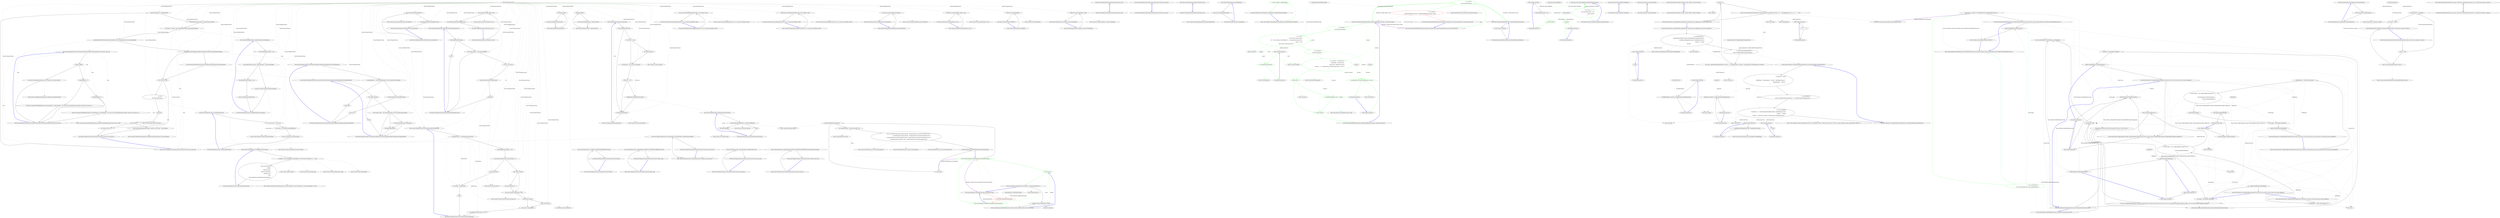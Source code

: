 digraph  {
n172 [label="Nancy.IO.RequestStream", span=""];
n0 [cluster="Nancy.IO.RequestStream.RequestStream(long, long, bool)", label="Entry Nancy.IO.RequestStream.RequestStream(long, long, bool)", span="28-28"];
n1 [cluster="Nancy.IO.RequestStream.RequestStream(long, long, bool)", label="Exit Nancy.IO.RequestStream.RequestStream(long, long, bool)", span="28-28"];
n2 [cluster="Nancy.IO.RequestStream.RequestStream(System.IO.Stream, long, bool)", label="Entry Nancy.IO.RequestStream.RequestStream(System.IO.Stream, long, bool)", span="39-39"];
n3 [cluster="Nancy.IO.RequestStream.RequestStream(System.IO.Stream, long, bool)", label="Exit Nancy.IO.RequestStream.RequestStream(System.IO.Stream, long, bool)", span="39-39"];
n4 [cluster="Nancy.IO.RequestStream.RequestStream(long, bool)", label="Entry Nancy.IO.RequestStream.RequestStream(long, bool)", span="49-49"];
n5 [cluster="Nancy.IO.RequestStream.RequestStream(long, bool)", label="Exit Nancy.IO.RequestStream.RequestStream(long, bool)", span="49-49"];
n6 [cluster="Nancy.IO.RequestStream.RequestStream(System.IO.Stream, long, long, bool)", label="Entry Nancy.IO.RequestStream.RequestStream(System.IO.Stream, long, long, bool)", span="61-61"];
n7 [cluster="Nancy.IO.RequestStream.RequestStream(System.IO.Stream, long, long, bool)", label="this.thresholdLength = thresholdLength", span="63-63"];
n8 [cluster="Nancy.IO.RequestStream.RequestStream(System.IO.Stream, long, long, bool)", label="this.disableStreamSwitching = disableStreamSwitching", span="64-64"];
n9 [cluster="Nancy.IO.RequestStream.RequestStream(System.IO.Stream, long, long, bool)", label="this.stream = stream ?? this.CreateDefaultMemoryStream(expectedLength)", span="65-65"];
n10 [cluster="Nancy.IO.RequestStream.RequestStream(System.IO.Stream, long, long, bool)", label="ThrowExceptionIfCtorParametersWereInvalid(this.stream, expectedLength, this.thresholdLength)", span="67-67"];
n11 [cluster="Nancy.IO.RequestStream.RequestStream(System.IO.Stream, long, long, bool)", label="!this.MoveStreamOutOfMemoryIfExpectedLengthExceedSwitchLength(expectedLength)", span="69-69"];
n20 [cluster="Nancy.IO.RequestStream.CreateDefaultMemoryStream(long)", label="Entry Nancy.IO.RequestStream.CreateDefaultMemoryStream(long)", span="380-380"];
n21 [cluster="Nancy.IO.RequestStream.ThrowExceptionIfCtorParametersWereInvalid(System.IO.Stream, long, long)", label="Entry Nancy.IO.RequestStream.ThrowExceptionIfCtorParametersWereInvalid(System.IO.Stream, long, long)", span="473-473"];
n12 [cluster="Nancy.IO.RequestStream.RequestStream(System.IO.Stream, long, long, bool)", label="this.MoveStreamOutOfMemoryIfContentsLengthExceedThresholdAndSwitchingIsEnabled()", span="71-71"];
n13 [cluster="Nancy.IO.RequestStream.RequestStream(System.IO.Stream, long, long, bool)", label="!this.stream.CanSeek", span="74-74"];
n22 [cluster="Nancy.IO.RequestStream.MoveStreamOutOfMemoryIfExpectedLengthExceedSwitchLength(long)", label="Entry Nancy.IO.RequestStream.MoveStreamOutOfMemoryIfExpectedLengthExceedSwitchLength(long)", span="429-429"];
n23 [cluster="Nancy.IO.RequestStream.MoveStreamOutOfMemoryIfContentsLengthExceedThresholdAndSwitchingIsEnabled()", label="Entry Nancy.IO.RequestStream.MoveStreamOutOfMemoryIfContentsLengthExceedThresholdAndSwitchingIsEnabled()", span="410-410"];
n14 [cluster="Nancy.IO.RequestStream.RequestStream(System.IO.Stream, long, long, bool)", label="var task =\r\n                    MoveToWritableStream()", span="76-77"];
n18 [cluster="Nancy.IO.RequestStream.RequestStream(System.IO.Stream, long, long, bool)", label="this.stream.Position = 0", span="87-87"];
n15 [cluster="Nancy.IO.RequestStream.RequestStream(System.IO.Stream, long, long, bool)", label="task.Wait()", span="79-79"];
n24 [cluster="Nancy.IO.RequestStream.MoveToWritableStream()", label="Entry Nancy.IO.RequestStream.MoveToWritableStream()", span="95-95"];
n16 [cluster="Nancy.IO.RequestStream.RequestStream(System.IO.Stream, long, long, bool)", label="task.IsFaulted", span="81-81"];
n17 [cluster="Nancy.IO.RequestStream.RequestStream(System.IO.Stream, long, long, bool)", label="throw new InvalidOperationException(''Unable to copy stream'', task.Exception);", span="83-83"];
n25 [cluster="System.Threading.Tasks.Task.Wait()", label="Entry System.Threading.Tasks.Task.Wait()", span="0-0"];
n19 [cluster="Nancy.IO.RequestStream.RequestStream(System.IO.Stream, long, long, bool)", label="Exit Nancy.IO.RequestStream.RequestStream(System.IO.Stream, long, long, bool)", span="61-61"];
n26 [cluster="System.InvalidOperationException.InvalidOperationException(string, System.Exception)", label="Entry System.InvalidOperationException.InvalidOperationException(string, System.Exception)", span="0-0"];
n27 [cluster="Nancy.IO.RequestStream.~RequestStream()", label="Entry Nancy.IO.RequestStream.~RequestStream()", span="90-90"];
n28 [cluster="Nancy.IO.RequestStream.~RequestStream()", label="this.Dispose(false)", span="92-92"];
n29 [cluster="Nancy.IO.RequestStream.~RequestStream()", label="Exit Nancy.IO.RequestStream.~RequestStream()", span="90-90"];
n30 [cluster="Nancy.IO.RequestStream.Dispose(bool)", label="Entry Nancy.IO.RequestStream.Dispose(bool)", span="207-207"];
n31 [cluster="Nancy.IO.RequestStream.MoveToWritableStream()", label="var sourceStream = this.stream", span="97-97"];
n32 [cluster="Nancy.IO.RequestStream.MoveToWritableStream()", label="this.stream = new MemoryStream(BufferSize)", span="98-98"];
n33 [cluster="Nancy.IO.RequestStream.MoveToWritableStream()", label="return sourceStream.CopyToAsync(this);", span="100-100"];
n35 [cluster="System.IO.MemoryStream.MemoryStream(int)", label="Entry System.IO.MemoryStream.MemoryStream(int)", span="0-0"];
n34 [cluster="Nancy.IO.RequestStream.MoveToWritableStream()", label="Exit Nancy.IO.RequestStream.MoveToWritableStream()", span="95-95"];
n36 [cluster="System.IO.Stream.CopyToAsync(System.IO.Stream)", label="Entry System.IO.Stream.CopyToAsync(System.IO.Stream)", span="0-0"];
n37 [cluster="Nancy.IO.RequestStream.BeginRead(byte[], int, int, System.AsyncCallback, object)", label="Entry Nancy.IO.RequestStream.BeginRead(byte[], int, int, System.AsyncCallback, object)", span="187-187"];
n38 [cluster="Nancy.IO.RequestStream.BeginRead(byte[], int, int, System.AsyncCallback, object)", label="return this.stream.BeginRead(buffer, offset, count, callback, state);", span="189-189"];
n39 [cluster="Nancy.IO.RequestStream.BeginRead(byte[], int, int, System.AsyncCallback, object)", label="Exit Nancy.IO.RequestStream.BeginRead(byte[], int, int, System.AsyncCallback, object)", span="187-187"];
n40 [cluster="System.IO.Stream.BeginRead(byte[], int, int, System.AsyncCallback, object)", label="Entry System.IO.Stream.BeginRead(byte[], int, int, System.AsyncCallback, object)", span="0-0"];
n41 [cluster="Nancy.IO.RequestStream.BeginWrite(byte[], int, int, System.AsyncCallback, object)", label="Entry Nancy.IO.RequestStream.BeginWrite(byte[], int, int, System.AsyncCallback, object)", span="201-201"];
n42 [cluster="Nancy.IO.RequestStream.BeginWrite(byte[], int, int, System.AsyncCallback, object)", label="return this.stream.BeginWrite(buffer, offset, count, callback, state);", span="203-203"];
n43 [cluster="Nancy.IO.RequestStream.BeginWrite(byte[], int, int, System.AsyncCallback, object)", label="Exit Nancy.IO.RequestStream.BeginWrite(byte[], int, int, System.AsyncCallback, object)", span="201-201"];
n44 [cluster="System.IO.Stream.BeginWrite(byte[], int, int, System.AsyncCallback, object)", label="Entry System.IO.Stream.BeginWrite(byte[], int, int, System.AsyncCallback, object)", span="0-0"];
n45 [cluster="Nancy.IO.RequestStream.Dispose(bool)", label="this.isSafeToDisposeStream", span="209-209"];
n51 [cluster="Nancy.IO.RequestStream.Dispose(bool)", label="base.Dispose(disposing)", span="223-223"];
n46 [cluster="Nancy.IO.RequestStream.Dispose(bool)", label="this.stream != null", span="211-211"];
n47 [cluster="Nancy.IO.RequestStream.Dispose(bool)", label="this.stream.Dispose()", span="213-213"];
n48 [cluster="Nancy.IO.RequestStream.Dispose(bool)", label="var fileStream = this.stream as FileStream", span="216-216"];
n53 [cluster="System.IO.Stream.Dispose()", label="Entry System.IO.Stream.Dispose()", span="0-0"];
n49 [cluster="Nancy.IO.RequestStream.Dispose(bool)", label="fileStream != null", span="217-217"];
n50 [cluster="Nancy.IO.RequestStream.Dispose(bool)", label="DeleteTemporaryFile(fileStream.Name)", span="219-219"];
n54 [cluster="Nancy.IO.RequestStream.DeleteTemporaryFile(string)", label="Entry Nancy.IO.RequestStream.DeleteTemporaryFile(string)", span="394-394"];
n52 [cluster="Nancy.IO.RequestStream.Dispose(bool)", label="Exit Nancy.IO.RequestStream.Dispose(bool)", span="207-207"];
n55 [cluster="System.IO.Stream.Dispose(bool)", label="Entry System.IO.Stream.Dispose(bool)", span="0-0"];
n56 [cluster="Nancy.IO.RequestStream.EndRead(System.IAsyncResult)", label="Entry Nancy.IO.RequestStream.EndRead(System.IAsyncResult)", span="233-233"];
n57 [cluster="Nancy.IO.RequestStream.EndRead(System.IAsyncResult)", label="return this.stream.EndRead(asyncResult);", span="235-235"];
n58 [cluster="Nancy.IO.RequestStream.EndRead(System.IAsyncResult)", label="Exit Nancy.IO.RequestStream.EndRead(System.IAsyncResult)", span="233-233"];
n59 [cluster="System.IO.Stream.EndRead(System.IAsyncResult)", label="Entry System.IO.Stream.EndRead(System.IAsyncResult)", span="0-0"];
n60 [cluster="Nancy.IO.RequestStream.EndWrite(System.IAsyncResult)", label="Entry Nancy.IO.RequestStream.EndWrite(System.IAsyncResult)", span="242-242"];
n61 [cluster="Nancy.IO.RequestStream.EndWrite(System.IAsyncResult)", label="this.stream.EndWrite(asyncResult)", span="244-244"];
n62 [cluster="Nancy.IO.RequestStream.EndWrite(System.IAsyncResult)", label="this.ShiftStreamToFileStreamIfNecessary()", span="246-246"];
n64 [cluster="System.IO.Stream.EndWrite(System.IAsyncResult)", label="Entry System.IO.Stream.EndWrite(System.IAsyncResult)", span="0-0"];
n63 [cluster="Nancy.IO.RequestStream.EndWrite(System.IAsyncResult)", label="Exit Nancy.IO.RequestStream.EndWrite(System.IAsyncResult)", span="242-242"];
n65 [cluster="Nancy.IO.RequestStream.ShiftStreamToFileStreamIfNecessary()", label="Entry Nancy.IO.RequestStream.ShiftStreamToFileStreamIfNecessary()", span="339-339"];
n66 [cluster="Nancy.IO.RequestStream.Flush()", label="Entry Nancy.IO.RequestStream.Flush()", span="253-253"];
n67 [cluster="Nancy.IO.RequestStream.Flush()", label="this.stream.Flush()", span="255-255"];
n68 [cluster="Nancy.IO.RequestStream.Flush()", label="Exit Nancy.IO.RequestStream.Flush()", span="253-253"];
n69 [cluster="System.IO.Stream.Flush()", label="Entry System.IO.Stream.Flush()", span="0-0"];
n70 [cluster="Nancy.IO.RequestStream.FromStream(System.IO.Stream)", label="Entry Nancy.IO.RequestStream.FromStream(System.IO.Stream)", span="258-258"];
n71 [cluster="Nancy.IO.RequestStream.FromStream(System.IO.Stream)", label="return FromStream(stream, 0, DEFAULT_SWITCHOVER_THRESHOLD, false);", span="260-260"];
n72 [cluster="Nancy.IO.RequestStream.FromStream(System.IO.Stream)", label="Exit Nancy.IO.RequestStream.FromStream(System.IO.Stream)", span="258-258"];
n73 [cluster="Nancy.IO.RequestStream.FromStream(System.IO.Stream, long, long, bool)", label="Entry Nancy.IO.RequestStream.FromStream(System.IO.Stream, long, long, bool)", span="278-278"];
n74 [cluster="Nancy.IO.RequestStream.FromStream(System.IO.Stream, long)", label="Entry Nancy.IO.RequestStream.FromStream(System.IO.Stream, long)", span="263-263"];
n75 [cluster="Nancy.IO.RequestStream.FromStream(System.IO.Stream, long)", label="return FromStream(stream, expectedLength, DEFAULT_SWITCHOVER_THRESHOLD, false);", span="265-265"];
n76 [cluster="Nancy.IO.RequestStream.FromStream(System.IO.Stream, long)", label="Exit Nancy.IO.RequestStream.FromStream(System.IO.Stream, long)", span="263-263"];
n77 [cluster="Nancy.IO.RequestStream.FromStream(System.IO.Stream, long, long)", label="Entry Nancy.IO.RequestStream.FromStream(System.IO.Stream, long, long)", span="268-268"];
n78 [cluster="Nancy.IO.RequestStream.FromStream(System.IO.Stream, long, long)", label="return FromStream(stream, expectedLength, thresholdLength, false);", span="270-270"];
n79 [cluster="Nancy.IO.RequestStream.FromStream(System.IO.Stream, long, long)", label="Exit Nancy.IO.RequestStream.FromStream(System.IO.Stream, long, long)", span="268-268"];
n80 [cluster="Nancy.IO.RequestStream.FromStream(System.IO.Stream, long, bool)", label="Entry Nancy.IO.RequestStream.FromStream(System.IO.Stream, long, bool)", span="273-273"];
n81 [cluster="Nancy.IO.RequestStream.FromStream(System.IO.Stream, long, bool)", label="return FromStream(stream, expectedLength, DEFAULT_SWITCHOVER_THRESHOLD, disableStreamSwitching);", span="275-275"];
n82 [cluster="Nancy.IO.RequestStream.FromStream(System.IO.Stream, long, bool)", label="Exit Nancy.IO.RequestStream.FromStream(System.IO.Stream, long, bool)", span="273-273"];
n83 [cluster="Nancy.IO.RequestStream.FromStream(System.IO.Stream, long, long, bool)", label="return new RequestStream(stream, expectedLength, thresholdLength, disableStreamSwitching);", span="280-280"];
n84 [cluster="Nancy.IO.RequestStream.FromStream(System.IO.Stream, long, long, bool)", label="Exit Nancy.IO.RequestStream.FromStream(System.IO.Stream, long, long, bool)", span="278-278"];
n85 [cluster="Nancy.IO.RequestStream.Read(byte[], int, int)", label="Entry Nancy.IO.RequestStream.Read(byte[], int, int)", span="290-290"];
n86 [cluster="Nancy.IO.RequestStream.Read(byte[], int, int)", label="return this.stream.Read(buffer, offset, count);", span="292-292"];
n87 [cluster="Nancy.IO.RequestStream.Read(byte[], int, int)", label="Exit Nancy.IO.RequestStream.Read(byte[], int, int)", span="290-290"];
n88 [cluster="System.IO.Stream.Read(byte[], int, int)", label="Entry System.IO.Stream.Read(byte[], int, int)", span="0-0"];
n89 [cluster="Nancy.IO.RequestStream.ReadByte()", label="Entry Nancy.IO.RequestStream.ReadByte()", span="299-299"];
n90 [cluster="Nancy.IO.RequestStream.ReadByte()", label="return this.stream.ReadByte();", span="301-301"];
n91 [cluster="Nancy.IO.RequestStream.ReadByte()", label="Exit Nancy.IO.RequestStream.ReadByte()", span="299-299"];
n92 [cluster="System.IO.Stream.ReadByte()", label="Entry System.IO.Stream.ReadByte()", span="0-0"];
n93 [cluster="Nancy.IO.RequestStream.Seek(long, System.IO.SeekOrigin)", label="Entry Nancy.IO.RequestStream.Seek(long, System.IO.SeekOrigin)", span="310-310"];
n94 [cluster="Nancy.IO.RequestStream.Seek(long, System.IO.SeekOrigin)", label="return this.stream.Seek(offset, origin);", span="312-312"];
n95 [cluster="Nancy.IO.RequestStream.Seek(long, System.IO.SeekOrigin)", label="Exit Nancy.IO.RequestStream.Seek(long, System.IO.SeekOrigin)", span="310-310"];
n96 [cluster="System.IO.Stream.Seek(long, System.IO.SeekOrigin)", label="Entry System.IO.Stream.Seek(long, System.IO.SeekOrigin)", span="0-0"];
n97 [cluster="Nancy.IO.RequestStream.SetLength(long)", label="Entry Nancy.IO.RequestStream.SetLength(long)", span="321-321"];
n98 [cluster="Nancy.IO.RequestStream.SetLength(long)", label="throw new NotSupportedException();", span="323-323"];
n99 [cluster="Nancy.IO.RequestStream.SetLength(long)", label="Exit Nancy.IO.RequestStream.SetLength(long)", span="321-321"];
n100 [cluster="System.NotSupportedException.NotSupportedException()", label="Entry System.NotSupportedException.NotSupportedException()", span="0-0"];
n101 [cluster="Nancy.IO.RequestStream.Write(byte[], int, int)", label="Entry Nancy.IO.RequestStream.Write(byte[], int, int)", span="332-332"];
n102 [cluster="Nancy.IO.RequestStream.Write(byte[], int, int)", label="this.stream.Write(buffer, offset, count)", span="334-334"];
n103 [cluster="Nancy.IO.RequestStream.Write(byte[], int, int)", label="this.ShiftStreamToFileStreamIfNecessary()", span="336-336"];
n105 [cluster="System.IO.Stream.Write(byte[], int, int)", label="Entry System.IO.Stream.Write(byte[], int, int)", span="0-0"];
n104 [cluster="Nancy.IO.RequestStream.Write(byte[], int, int)", label="Exit Nancy.IO.RequestStream.Write(byte[], int, int)", span="332-332"];
n106 [cluster="Nancy.IO.RequestStream.ShiftStreamToFileStreamIfNecessary()", label="this.disableStreamSwitching", span="341-341"];
n107 [cluster="Nancy.IO.RequestStream.ShiftStreamToFileStreamIfNecessary()", label="return;", span="343-343"];
n108 [cluster="Nancy.IO.RequestStream.ShiftStreamToFileStreamIfNecessary()", label="this.stream.Length >= this.thresholdLength", span="346-346"];
n109 [cluster="Nancy.IO.RequestStream.ShiftStreamToFileStreamIfNecessary()", label="var old = this.stream", span="351-351"];
n112 [cluster="Nancy.IO.RequestStream.ShiftStreamToFileStreamIfNecessary()", label="Exit Nancy.IO.RequestStream.ShiftStreamToFileStreamIfNecessary()", span="339-339"];
n110 [cluster="Nancy.IO.RequestStream.ShiftStreamToFileStreamIfNecessary()", label="this.MoveStreamContentsToFileStream()", span="352-352"];
n111 [cluster="Nancy.IO.RequestStream.ShiftStreamToFileStreamIfNecessary()", label="old.Close()", span="356-356"];
n113 [cluster="Nancy.IO.RequestStream.MoveStreamContentsToFileStream()", label="Entry Nancy.IO.RequestStream.MoveStreamContentsToFileStream()", span="439-439"];
n114 [cluster="System.IO.Stream.Close()", label="Entry System.IO.Stream.Close()", span="0-0"];
n115 [cluster="Nancy.IO.RequestStream.CreateTemporaryFileStream()", label="Entry Nancy.IO.RequestStream.CreateTemporaryFileStream()", span="361-361"];
n116 [cluster="Nancy.IO.RequestStream.CreateTemporaryFileStream()", label="var filePath = Path.Combine(Path.GetTempPath(), Guid.NewGuid().ToString(''N'') + ''.tmp'')", span="369-369"];
n117 [cluster="Nancy.IO.RequestStream.CreateTemporaryFileStream()", label="return new FileStream(\r\n                filePath,\r\n                FileMode.Create,\r\n                FileAccess.ReadWrite,\r\n                FileShare.None,\r\n                8192,\r\n                StaticConfiguration.AllowFileStreamUploadAsync);", span="371-377"];
n119 [cluster="System.IO.Path.GetTempPath()", label="Entry System.IO.Path.GetTempPath()", span="0-0"];
n120 [cluster="System.Guid.NewGuid()", label="Entry System.Guid.NewGuid()", span="0-0"];
n121 [cluster="System.Guid.ToString(string)", label="Entry System.Guid.ToString(string)", span="0-0"];
n122 [cluster="System.IO.Path.Combine(string, string)", label="Entry System.IO.Path.Combine(string, string)", span="0-0"];
n118 [cluster="Nancy.IO.RequestStream.CreateTemporaryFileStream()", label="Exit Nancy.IO.RequestStream.CreateTemporaryFileStream()", span="361-361"];
n123 [cluster="System.IO.FileStream.FileStream(string, System.IO.FileMode, System.IO.FileAccess, System.IO.FileShare, int, bool)", label="Entry System.IO.FileStream.FileStream(string, System.IO.FileMode, System.IO.FileAccess, System.IO.FileShare, int, bool)", span="0-0"];
n124 [cluster="Nancy.IO.RequestStream.CreateDefaultMemoryStream(long)", label="this.isSafeToDisposeStream = true", span="382-382"];
n125 [cluster="Nancy.IO.RequestStream.CreateDefaultMemoryStream(long)", label="this.disableStreamSwitching || expectedLength < this.thresholdLength", span="384-384"];
n126 [cluster="Nancy.IO.RequestStream.CreateDefaultMemoryStream(long)", label="return new MemoryStream((int)expectedLength);", span="386-386"];
n127 [cluster="Nancy.IO.RequestStream.CreateDefaultMemoryStream(long)", label="this.disableStreamSwitching = true", span="389-389"];
n128 [cluster="Nancy.IO.RequestStream.CreateDefaultMemoryStream(long)", label="return CreateTemporaryFileStream();", span="391-391"];
n129 [cluster="Nancy.IO.RequestStream.CreateDefaultMemoryStream(long)", label="Exit Nancy.IO.RequestStream.CreateDefaultMemoryStream(long)", span="380-380"];
n130 [cluster="Nancy.IO.RequestStream.DeleteTemporaryFile(string)", label="string.IsNullOrEmpty(fileName) || !File.Exists(fileName)", span="396-396"];
n132 [cluster="Nancy.IO.RequestStream.DeleteTemporaryFile(string)", label="File.Delete(fileName)", span="403-403"];
n131 [cluster="Nancy.IO.RequestStream.DeleteTemporaryFile(string)", label="return;", span="398-398"];
n134 [cluster="string.IsNullOrEmpty(string)", label="Entry string.IsNullOrEmpty(string)", span="0-0"];
n135 [cluster="System.IO.File.Exists(string)", label="Entry System.IO.File.Exists(string)", span="0-0"];
n133 [cluster="Nancy.IO.RequestStream.DeleteTemporaryFile(string)", label="Exit Nancy.IO.RequestStream.DeleteTemporaryFile(string)", span="394-394"];
n136 [cluster="System.IO.File.Delete(string)", label="Entry System.IO.File.Delete(string)", span="0-0"];
n137 [cluster="Nancy.IO.RequestStream.MoveStreamOutOfMemoryIfContentsLengthExceedThresholdAndSwitchingIsEnabled()", label="!this.stream.CanSeek", span="412-412"];
n138 [cluster="Nancy.IO.RequestStream.MoveStreamOutOfMemoryIfContentsLengthExceedThresholdAndSwitchingIsEnabled()", label="return;", span="414-414"];
n139 [cluster="Nancy.IO.RequestStream.MoveStreamOutOfMemoryIfContentsLengthExceedThresholdAndSwitchingIsEnabled()", label="(this.stream.Length > this.thresholdLength) && !this.disableStreamSwitching", span="419-419"];
n140 [cluster="Nancy.IO.RequestStream.MoveStreamOutOfMemoryIfContentsLengthExceedThresholdAndSwitchingIsEnabled()", label="this.MoveStreamContentsToFileStream()", span="421-421"];
n141 [cluster="Nancy.IO.RequestStream.MoveStreamOutOfMemoryIfContentsLengthExceedThresholdAndSwitchingIsEnabled()", label=NotSupportedException, span="424-424"];
n142 [cluster="Nancy.IO.RequestStream.MoveStreamOutOfMemoryIfContentsLengthExceedThresholdAndSwitchingIsEnabled()", label="Exit Nancy.IO.RequestStream.MoveStreamOutOfMemoryIfContentsLengthExceedThresholdAndSwitchingIsEnabled()", span="410-410"];
n143 [cluster="Nancy.IO.RequestStream.MoveStreamOutOfMemoryIfExpectedLengthExceedSwitchLength(long)", label="(expectedLength >= this.thresholdLength) && !this.disableStreamSwitching", span="431-431"];
n144 [cluster="Nancy.IO.RequestStream.MoveStreamOutOfMemoryIfExpectedLengthExceedSwitchLength(long)", label="this.MoveStreamContentsToFileStream()", span="433-433"];
n146 [cluster="Nancy.IO.RequestStream.MoveStreamOutOfMemoryIfExpectedLengthExceedSwitchLength(long)", label="return false;", span="436-436"];
n145 [cluster="Nancy.IO.RequestStream.MoveStreamOutOfMemoryIfExpectedLengthExceedSwitchLength(long)", label="return true;", span="434-434"];
n147 [cluster="Nancy.IO.RequestStream.MoveStreamOutOfMemoryIfExpectedLengthExceedSwitchLength(long)", label="Exit Nancy.IO.RequestStream.MoveStreamOutOfMemoryIfExpectedLengthExceedSwitchLength(long)", span="429-429"];
n148 [cluster="Nancy.IO.RequestStream.MoveStreamContentsToFileStream()", label="var targetStream = CreateTemporaryFileStream()", span="441-441"];
n149 [cluster="Nancy.IO.RequestStream.MoveStreamContentsToFileStream()", label="this.isSafeToDisposeStream = true", span="442-442"];
n152 [cluster="Nancy.IO.RequestStream.MoveStreamContentsToFileStream()", label="this.stream = targetStream", span="451-451"];
n156 [cluster="Nancy.IO.RequestStream.MoveStreamContentsToFileStream()", label="this.stream.CopyTo(targetStream, 8196)", span="462-462"];
n159 [cluster="Nancy.IO.RequestStream.MoveStreamContentsToFileStream()", label="this.stream = targetStream", span="468-468"];
n150 [cluster="Nancy.IO.RequestStream.MoveStreamContentsToFileStream()", label="this.stream.CanSeek && this.stream.Length == 0", span="444-444"];
n151 [cluster="Nancy.IO.RequestStream.MoveStreamContentsToFileStream()", label="this.stream.Close()", span="449-449"];
n154 [cluster="Nancy.IO.RequestStream.MoveStreamContentsToFileStream()", label="this.stream.CanSeek", span="458-458"];
n153 [cluster="Nancy.IO.RequestStream.MoveStreamContentsToFileStream()", label="return;", span="452-452"];
n155 [cluster="Nancy.IO.RequestStream.MoveStreamContentsToFileStream()", label="this.stream.Position = 0", span="460-460"];
n157 [cluster="Nancy.IO.RequestStream.MoveStreamContentsToFileStream()", label="this.stream.CanSeek", span="463-463"];
n162 [cluster="System.IO.Stream.CopyTo(System.IO.Stream, int)", label="Entry System.IO.Stream.CopyTo(System.IO.Stream, int)", span="0-0"];
n158 [cluster="Nancy.IO.RequestStream.MoveStreamContentsToFileStream()", label="this.stream.Flush()", span="465-465"];
n160 [cluster="Nancy.IO.RequestStream.MoveStreamContentsToFileStream()", label="this.disableStreamSwitching = true", span="470-470"];
n161 [cluster="Nancy.IO.RequestStream.MoveStreamContentsToFileStream()", label="Exit Nancy.IO.RequestStream.MoveStreamContentsToFileStream()", span="439-439"];
n163 [cluster="Nancy.IO.RequestStream.ThrowExceptionIfCtorParametersWereInvalid(System.IO.Stream, long, long)", label="!stream.CanRead", span="475-475"];
n165 [cluster="Nancy.IO.RequestStream.ThrowExceptionIfCtorParametersWereInvalid(System.IO.Stream, long, long)", label="expectedLength < 0", span="480-480"];
n166 [cluster="Nancy.IO.RequestStream.ThrowExceptionIfCtorParametersWereInvalid(System.IO.Stream, long, long)", label="throw new ArgumentOutOfRangeException(''expectedLength'', expectedLength, ''The value of the expectedLength parameter cannot be less than zero.'');", span="482-482"];
n167 [cluster="Nancy.IO.RequestStream.ThrowExceptionIfCtorParametersWereInvalid(System.IO.Stream, long, long)", label="thresholdLength < 0", span="485-485"];
n168 [cluster="Nancy.IO.RequestStream.ThrowExceptionIfCtorParametersWereInvalid(System.IO.Stream, long, long)", label="throw new ArgumentOutOfRangeException(''thresholdLength'', thresholdLength, ''The value of the threshHoldLength parameter cannot be less than zero.'');", span="487-487"];
n164 [cluster="Nancy.IO.RequestStream.ThrowExceptionIfCtorParametersWereInvalid(System.IO.Stream, long, long)", label="throw new InvalidOperationException(''The stream must support reading.'');", span="477-477"];
n169 [cluster="Nancy.IO.RequestStream.ThrowExceptionIfCtorParametersWereInvalid(System.IO.Stream, long, long)", label="Exit Nancy.IO.RequestStream.ThrowExceptionIfCtorParametersWereInvalid(System.IO.Stream, long, long)", span="473-473"];
n170 [cluster="System.InvalidOperationException.InvalidOperationException(string)", label="Entry System.InvalidOperationException.InvalidOperationException(string)", span="0-0"];
n171 [cluster="System.ArgumentOutOfRangeException.ArgumentOutOfRangeException(string, object, string)", label="Entry System.ArgumentOutOfRangeException.ArgumentOutOfRangeException(string, object, string)", span="0-0"];
d1 [cluster="Nancy.Validation.FluentValidation.EqualAdapter.CanHandle(IPropertyValidator)", color=green, community=0, label="0: return validator is EqualValidator;", span="19-19"];
d0 [cluster="Nancy.Validation.FluentValidation.EqualAdapter.CanHandle(IPropertyValidator)", label="Entry Nancy.Validation.FluentValidation.EqualAdapter.CanHandle(IPropertyValidator)", span="17-17"];
d2 [cluster="Nancy.Validation.FluentValidation.EqualAdapter.CanHandle(IPropertyValidator)", label="Exit Nancy.Validation.FluentValidation.EqualAdapter.CanHandle(IPropertyValidator)", span="17-17"];
m0_4 [cluster="Nancy.Routing.Route.Invoke(Nancy.DynamicDictionary)", file="DefaultRouteInvoker.cs", label="Entry Nancy.Routing.Route.Invoke(Nancy.DynamicDictionary)", span="54-54"];
m0_0 [cluster="Nancy.Routing.DefaultRouteInvoker.Invoke(Nancy.Routing.Route, Nancy.DynamicDictionary, Nancy.NancyContext)", file="DefaultRouteInvoker.cs", label="Entry Nancy.Routing.DefaultRouteInvoker.Invoke(Nancy.Routing.Route, Nancy.DynamicDictionary, Nancy.NancyContext)", span="14-14"];
m0_1 [cluster="Nancy.Routing.DefaultRouteInvoker.Invoke(Nancy.Routing.Route, Nancy.DynamicDictionary, Nancy.NancyContext)", color=green, community=0, file="DefaultRouteInvoker.cs", label="0: var result =\r\n                route.Invoke(parameters)", span="16-17"];
m0_2 [cluster="Nancy.Routing.DefaultRouteInvoker.Invoke(Nancy.Routing.Route, Nancy.DynamicDictionary, Nancy.NancyContext)", color=red, community=0, file="DefaultRouteInvoker.cs", label="0: var response =\r\n                CastResultToResponse(result) ?? GetNegotiatedResponse(result, context)", span="19-20"];
m0_3 [cluster="Nancy.Routing.DefaultRouteInvoker.Invoke(Nancy.Routing.Route, Nancy.DynamicDictionary, Nancy.NancyContext)", file="DefaultRouteInvoker.cs", label="Exit Nancy.Routing.DefaultRouteInvoker.Invoke(Nancy.Routing.Route, Nancy.DynamicDictionary, Nancy.NancyContext)", span="14-14"];
m0_26 [cluster="Unk.CanSerialize", file="DefaultRouteInvoker.cs", label="Entry Unk.CanSerialize", span=""];
m0_22 [cluster="Nancy.Response.WithHeader(string, string)", file="DefaultRouteInvoker.cs", label="Entry Nancy.Response.WithHeader(string, string)", span="46-46"];
m0_19 [cluster="Unk.Create", file="DefaultRouteInvoker.cs", label="Entry Unk.Create", span=""];
m0_21 [cluster="Unk.Count", file="DefaultRouteInvoker.cs", label="Entry Unk.Count", span=""];
m0_7 [cluster="Nancy.Routing.DefaultRouteInvoker.GetNegotiatedResponse(dynamic, Nancy.NancyContext)", file="DefaultRouteInvoker.cs", label="Entry Nancy.Routing.DefaultRouteInvoker.GetNegotiatedResponse(dynamic, Nancy.NancyContext)", span="30-30"];
m0_10 [cluster="Nancy.Routing.DefaultRouteInvoker.GetNegotiatedResponse(dynamic, Nancy.NancyContext)", color=green, community=0, file="DefaultRouteInvoker.cs", label="2: var headers =\r\n                context.Request.Headers", span="32-33"];
m0_11 [cluster="Nancy.Routing.DefaultRouteInvoker.GetNegotiatedResponse(dynamic, Nancy.NancyContext)", color=green, community=0, file="DefaultRouteInvoker.cs", label="0: var valid =\r\n                from accept in headers.Accept\r\n                let s = this.serializers.FirstOrDefault(s => s.CanSerialize(accept.Item1))\r\n                where s != null\r\n                select Tuple.Create(accept.Item1, s)", span="35-39"];
m0_13 [cluster="Nancy.Routing.DefaultRouteInvoker.GetNegotiatedResponse(dynamic, Nancy.NancyContext)", color=green, community=0, file="DefaultRouteInvoker.cs", label="0: var response = new Response {\r\n                ContentType = serializer.Item1,\r\n                StatusCode = HttpStatusCode.OK,\r\n                Contents = s => serializer.Item2.Serialize(serializer.Item1, result, s)\r\n            }", span="44-48"];
m0_12 [cluster="Nancy.Routing.DefaultRouteInvoker.GetNegotiatedResponse(dynamic, Nancy.NancyContext)", color=green, community=0, file="DefaultRouteInvoker.cs", label="0: var serializer =\r\n                valid.FirstOrDefault()", span="41-42"];
m0_14 [cluster="Nancy.Routing.DefaultRouteInvoker.GetNegotiatedResponse(dynamic, Nancy.NancyContext)", color=green, community=0, file="DefaultRouteInvoker.cs", label="0: valid.Count() > 0", span="50-50"];
m0_15 [cluster="Nancy.Routing.DefaultRouteInvoker.GetNegotiatedResponse(dynamic, Nancy.NancyContext)", color=green, community=0, file="DefaultRouteInvoker.cs", label="0: response.WithHeader(''Vary'', ''Accept'')", span="52-52"];
m0_16 [cluster="Nancy.Routing.DefaultRouteInvoker.GetNegotiatedResponse(dynamic, Nancy.NancyContext)", color=green, community=0, file="DefaultRouteInvoker.cs", label="0: return response;", span="55-55"];
m0_17 [cluster="Nancy.Routing.DefaultRouteInvoker.GetNegotiatedResponse(dynamic, Nancy.NancyContext)", file="DefaultRouteInvoker.cs", label="Exit Nancy.Routing.DefaultRouteInvoker.GetNegotiatedResponse(dynamic, Nancy.NancyContext)", span="30-30"];
m0_6 [cluster="Nancy.Routing.DefaultRouteInvoker.CastResultToResponse(dynamic)", file="DefaultRouteInvoker.cs", label="Entry Nancy.Routing.DefaultRouteInvoker.CastResultToResponse(dynamic)", span="25-25"];
m0_8 [cluster="Nancy.Routing.DefaultRouteInvoker.CastResultToResponse(dynamic)", file="DefaultRouteInvoker.cs", label="return result as Response;", span="27-27"];
m0_9 [cluster="Nancy.Routing.DefaultRouteInvoker.CastResultToResponse(dynamic)", file="DefaultRouteInvoker.cs", label="Exit Nancy.Routing.DefaultRouteInvoker.CastResultToResponse(dynamic)", span="25-25"];
m0_20 [cluster="Nancy.Response.Response()", file="DefaultRouteInvoker.cs", label="Entry Nancy.Response.Response()", span="20-20"];
m0_23 [cluster="lambda expression", file="DefaultRouteInvoker.cs", label="Entry lambda expression", span="37-37"];
m0_28 [cluster="lambda expression", color=green, community=0, file="DefaultRouteInvoker.cs", label="0: serializer.Item2.Serialize(serializer.Item1, result, s)", span="47-47"];
m0_27 [cluster="lambda expression", file="DefaultRouteInvoker.cs", label="Entry lambda expression", span="47-47"];
m0_29 [cluster="lambda expression", file="DefaultRouteInvoker.cs", label="Exit lambda expression", span="47-47"];
m0_24 [cluster="lambda expression", color=green, community=0, file="DefaultRouteInvoker.cs", label="0: s.CanSerialize(accept.Item1)", span="37-37"];
m0_25 [cluster="lambda expression", file="DefaultRouteInvoker.cs", label="Exit lambda expression", span="37-37"];
m0_30 [cluster="Unk.Serialize", file="DefaultRouteInvoker.cs", label="Entry Unk.Serialize", span=""];
m0_18 [cluster="Unk.FirstOrDefault", file="DefaultRouteInvoker.cs", label="Entry Unk.FirstOrDefault", span=""];
m0_33 [file="DefaultRouteInvoker.cs", label=dynamic, span=""];
m0_34 [file="DefaultRouteInvoker.cs", label=serializer, span=""];
m0_31 [file="DefaultRouteInvoker.cs", label="Nancy.Routing.DefaultRouteInvoker", span=""];
m0_32 [file="DefaultRouteInvoker.cs", label=accept, span=""];
m2_16 [cluster="string.Split(params char[])", file="DefaultXmlSerializer.cs", label="Entry string.Split(params char[])", span="0-0"];
m2_6 [cluster="Nancy.Responses.DefaultXmlSerializer.Serialize<TModel>(string, TModel, System.IO.Stream)", file="DefaultXmlSerializer.cs", label="serializer.Serialize(outputStream, model)", span="28-28"];
m2_7 [cluster="Nancy.Responses.DefaultXmlSerializer.Serialize<TModel>(string, TModel, System.IO.Stream)", file="DefaultXmlSerializer.cs", label="Exit Nancy.Responses.DefaultXmlSerializer.Serialize<TModel>(string, TModel, System.IO.Stream)", span="25-25"];
m2_4 [cluster="Nancy.Validation.ModuleExtensions.Validate<T>(Nancy.INancyModule, T)", color=green, community=0, file="DefaultXmlSerializer.cs", label="0: return result;", span="25-25"];
m2_5 [cluster="Nancy.Validation.ModuleExtensions.Validate<T>(Nancy.INancyModule, T)", file="DefaultXmlSerializer.cs", label="Exit Nancy.Validation.ModuleExtensions.Validate<T>(Nancy.INancyModule, T)", span="14-14"];
m2_0 [cluster="Nancy.Responses.DefaultXmlSerializer.CanSerialize(string)", file="DefaultXmlSerializer.cs", label="Entry Nancy.Responses.DefaultXmlSerializer.CanSerialize(string)", span="13-13"];
m2_1 [cluster="Nancy.Responses.DefaultXmlSerializer.CanSerialize(string)", color=red, community=0, file="DefaultXmlSerializer.cs", label="0: return this.IsXmlType(contentType);", span="15-15"];
m2_2 [cluster="Nancy.Responses.DefaultXmlSerializer.CanSerialize(string)", color=green, community=0, file="DefaultXmlSerializer.cs", label="0: Exit Nancy.Responses.DefaultXmlSerializer.CanSerialize(string)", span="13-13"];
m2_3 [cluster="Nancy.Responses.DefaultXmlSerializer.IsXmlType(string)", color=green, community=0, file="DefaultXmlSerializer.cs", label="0: Entry Nancy.Responses.DefaultXmlSerializer.IsXmlType(string)", span="31-31"];
m2_8 [cluster="XmlSerializer.cstr", file="DefaultXmlSerializer.cs", label="Entry XmlSerializer.cstr", span=""];
m2_10 [cluster="Nancy.Responses.DefaultXmlSerializer.IsXmlType(string)", file="DefaultXmlSerializer.cs", label="string.IsNullOrEmpty(contentType)", span="33-33"];
m2_12 [cluster="Nancy.Responses.DefaultXmlSerializer.IsXmlType(string)", file="DefaultXmlSerializer.cs", label="var contentMimeType = contentType.Split(';')[0]", span="38-38"];
m2_11 [cluster="Nancy.Responses.DefaultXmlSerializer.IsXmlType(string)", file="DefaultXmlSerializer.cs", label="return false;", span="35-35"];
m2_13 [cluster="Nancy.Responses.DefaultXmlSerializer.IsXmlType(string)", file="DefaultXmlSerializer.cs", label="return contentMimeType.Equals(''application/xml'', StringComparison.InvariantCultureIgnoreCase) ||\r\n                   contentMimeType.Equals(''text/xml'', StringComparison.InvariantCultureIgnoreCase) ||\r\n                  (contentMimeType.StartsWith(''application/vnd'', StringComparison.InvariantCultureIgnoreCase) &&\r\n                   contentMimeType.EndsWith(''+xml'', StringComparison.InvariantCultureIgnoreCase));", span="40-43"];
m2_14 [cluster="Nancy.Responses.DefaultXmlSerializer.IsXmlType(string)", file="DefaultXmlSerializer.cs", label="Exit Nancy.Responses.DefaultXmlSerializer.IsXmlType(string)", span="31-31"];
m2_19 [cluster="string.EndsWith(string, System.StringComparison)", file="DefaultXmlSerializer.cs", label="Entry string.EndsWith(string, System.StringComparison)", span="0-0"];
m2_17 [cluster="string.Equals(string, System.StringComparison)", file="DefaultXmlSerializer.cs", label="Entry string.Equals(string, System.StringComparison)", span="0-0"];
m2_9 [cluster="Unk.Serialize", file="DefaultXmlSerializer.cs", label="Entry Unk.Serialize", span=""];
m2_18 [cluster="string.StartsWith(string, System.StringComparison)", file="DefaultXmlSerializer.cs", label="Entry string.StartsWith(string, System.StringComparison)", span="0-0"];
m2_20 [file="DefaultXmlSerializer.cs", label="Nancy.Responses.DefaultXmlSerializer", span=""];
m3_8 [cluster="lambda expression", file="FakeRoute.cs", label="Entry lambda expression", span="17-20"];
m3_10 [cluster="lambda expression", color=green, community=0, file="FakeRoute.cs", label="0: return response;", span="19-19"];
m3_5 [cluster="lambda expression", file="FakeRoute.cs", label="Entry lambda expression", span="15-15"];
m3_6 [cluster="lambda expression", color=green, community=0, file="FakeRoute.cs", label="0: response", span="15-15"];
m3_7 [cluster="lambda expression", file="FakeRoute.cs", label="Exit lambda expression", span="15-15"];
m3_9 [cluster="lambda expression", file="FakeRoute.cs", label="this.ActionWasInvoked = true", span="18-18"];
m3_11 [cluster="lambda expression", file="FakeRoute.cs", label="Exit lambda expression", span="17-20"];
m3_0 [cluster="Nancy.Tests.Fakes.FakeRoute.FakeRoute()", file="FakeRoute.cs", label="Entry Nancy.Tests.Fakes.FakeRoute.FakeRoute()", span="8-8"];
m3_1 [cluster="Nancy.Tests.Fakes.FakeRoute.FakeRoute()", file="FakeRoute.cs", label="Exit Nancy.Tests.Fakes.FakeRoute.FakeRoute()", span="8-8"];
m3_2 [cluster="Nancy.Tests.Fakes.FakeRoute.FakeRoute(Nancy.Response)", file="FakeRoute.cs", label="Entry Nancy.Tests.Fakes.FakeRoute.FakeRoute(Nancy.Response)", span="14-14"];
m3_3 [cluster="Nancy.Tests.Fakes.FakeRoute.FakeRoute(Nancy.Response)", color=green, community=0, file="FakeRoute.cs", label="1: this.Action = x => {\r\n                this.ActionWasInvoked = true;\r\n                return response;\r\n            }", span="17-20"];
m3_4 [cluster="Nancy.Tests.Fakes.FakeRoute.FakeRoute(Nancy.Response)", file="FakeRoute.cs", label="Exit Nancy.Tests.Fakes.FakeRoute.FakeRoute(Nancy.Response)", span="14-14"];
m3_12 [file="FakeRoute.cs", label="Nancy.Tests.Fakes.FakeRoute", span=""];
m3_13 [file="FakeRoute.cs", label="Nancy.Response", span=""];
m4_0 [cluster="Nancy.ISerializer.CanSerialize(string)", file="ISerializer.cs", label="Entry Nancy.ISerializer.CanSerialize(string)", span="11-11"];
m4_1 [cluster="Nancy.ISerializer.CanSerialize(string)", file="ISerializer.cs", label="Exit Nancy.ISerializer.CanSerialize(string)", span="11-11"];
m4_2 [cluster="Nancy.ISerializer.Serialize<TModel>(string, TModel, System.IO.Stream)", file="ISerializer.cs", label="Entry Nancy.ISerializer.Serialize<TModel>(string, TModel, System.IO.Stream)", span="20-20"];
m4_3 [cluster="Nancy.ISerializer.Serialize<TModel>(string, TModel, System.IO.Stream)", file="ISerializer.cs", label="Exit Nancy.ISerializer.Serialize<TModel>(string, TModel, System.IO.Stream)", span="20-20"];
m5_58 [cluster="Unk.Any", file="MainModule.cs", label="Entry Unk.Any", span=""];
m5_23 [cluster="Nancy.Testing.Tests.ConfigurableBootstrapperFixture.Should_use_instance_override_when_it_has_been_configured()", file="MainModule.cs", label="var bootstrapper = new ConfigurableBootstrapper(with =>\r\n            {\r\n                with.NancyEngine(fakeEngine);\r\n            })", span="53-56"];
m5_13 [cluster="Nancy.Testing.Tests.ConfigurableBootstrapperFixture.Should_use_type_override_when_it_has_been_configured()", file="MainModule.cs", label="var engine = bootstrapper.GetEngine()", span="41-41"];
m5_28 [cluster="Unk.>", file="MainModule.cs", label="Entry Unk.>", span=""];
m5_14 [cluster="Nancy.Testing.Tests.ConfigurableBootstrapperFixture.Should_use_type_override_when_it_has_been_configured()", file="MainModule.cs", label="engine.ShouldBeOfType<FakeNancyEngine>()", span="44-44"];
m5_15 [cluster="Nancy.Testing.Tests.ConfigurableBootstrapperFixture.Should_use_type_override_when_it_has_been_configured()", file="MainModule.cs", label="Exit Nancy.Testing.Tests.ConfigurableBootstrapperFixture.Should_use_type_override_when_it_has_been_configured()", span="30-30"];
m5_18 [cluster="lambda expression", file="MainModule.cs", label="with.NancyEngine<FakeNancyEngine>()", span="35-35"];
m5_16 [cluster="Nancy.Testing.ConfigurableBootstrapper.ConfigurableBootstrapper(System.Action<Nancy.Testing.ConfigurableBootstrapper.ConfigurableBoostrapperConfigurator>)", file="MainModule.cs", label="Entry Nancy.Testing.ConfigurableBootstrapper.ConfigurableBootstrapper(System.Action<Nancy.Testing.ConfigurableBootstrapper.ConfigurableBoostrapperConfigurator>)", span="38-38"];
m5_17 [cluster="lambda expression", file="MainModule.cs", label="Entry lambda expression", span="33-36"];
m5_19 [cluster="lambda expression", file="MainModule.cs", label="Exit lambda expression", span="33-36"];
m5_10 [cluster="Nancy.Validation.DefaultValidatorLocator.GetValidatorForType(System.Type)", file="MainModule.cs", label="Exit Nancy.Validation.DefaultValidatorLocator.GetValidatorForType(System.Type)", span="32-32"];
m5_12 [cluster="Nancy.Validation.ModelValidationException.ModelValidationException(string)", file="MainModule.cs", label="Entry Nancy.Validation.ModelValidationException.ModelValidationException(string)", span="21-21"];
m5_11 [cluster="System.Collections.Generic.IEnumerable<TSource>.Any<TSource>()", file="MainModule.cs", label="Entry System.Collections.Generic.IEnumerable<TSource>.Any<TSource>()", span="0-0"];
m5_52 [cluster="System.Type.GetMethods(System.Reflection.BindingFlags)", file="MainModule.cs", label="Entry System.Type.GetMethods(System.Reflection.BindingFlags)", span="0-0"];
m5_56 [cluster="Unk.Where", file="MainModule.cs", label="Entry Unk.Where", span=""];
m5_21 [cluster="Nancy.Testing.Tests.ConfigurableBootstrapperFixture.Should_use_instance_override_when_it_has_been_configured()", file="MainModule.cs", label="Entry Nancy.Testing.Tests.ConfigurableBootstrapperFixture.Should_use_instance_override_when_it_has_been_configured()", span="48-48"];
m5_57 [cluster="Unk.ToArray", file="MainModule.cs", label="Entry Unk.ToArray", span=""];
m5_22 [cluster="Nancy.Testing.Tests.ConfigurableBootstrapperFixture.Should_use_instance_override_when_it_has_been_configured()", file="MainModule.cs", label="var fakeEngine = A.Fake<INancyEngine>()", span="51-51"];
m5_6 [cluster="Nancy.Validation.DefaultValidatorLocator.GetValidatorForType(System.Type)", file="MainModule.cs", label="Entry Nancy.Validation.DefaultValidatorLocator.GetValidatorForType(System.Type)", span="32-32"];
m5_60 [cluster="Unk.Aggregate", file="MainModule.cs", label="Entry Unk.Aggregate", span=""];
m5_9 [cluster="Nancy.Validation.DefaultValidatorLocator.GetValidatorForType(System.Type)", file="MainModule.cs", label="return cachedValidators.GetOrAdd(type, CreateValidator);", span="39-39"];
m5_76 [cluster="System.Collections.Generic.IEnumerable<TSource>.SelectMany<TSource, TResult>(System.Func<TSource, System.Collections.Generic.IEnumerable<TResult>>)", file="MainModule.cs", label="Entry System.Collections.Generic.IEnumerable<TSource>.SelectMany<TSource, TResult>(System.Func<TSource, System.Collections.Generic.IEnumerable<TResult>>)", span="0-0"];
m5_45 [cluster="Nancy.Testing.Tests.ConfigurableBootstrapperFixture.Should_provide_configuration_for_all_base_properties()", file="MainModule.cs", label="Entry Nancy.Testing.Tests.ConfigurableBootstrapperFixture.Should_provide_configuration_for_all_base_properties()", span="89-89"];
m5_50 [cluster="Nancy.Testing.Tests.ConfigurableBootstrapperFixture.Should_provide_configuration_for_all_base_properties()", file="MainModule.cs", label="throw new AssertException(string.Format(''Types missing from configurable versions: {0} '', result.Aggregate((t1, t2) => t1 + '', '' + t2)));", span="107-107"];
m5_48 [cluster="Nancy.Testing.Tests.ConfigurableBootstrapperFixture.Should_provide_configuration_for_all_base_properties()", file="MainModule.cs", label="var result = expectedConfigurableMembers.Where(x => !availableMembers.Contains(x, StringComparer.OrdinalIgnoreCase)).ToArray()", span="102-102"];
m5_49 [cluster="Nancy.Testing.Tests.ConfigurableBootstrapperFixture.Should_provide_configuration_for_all_base_properties()", file="MainModule.cs", label="result.Any()", span="105-105"];
m5_46 [cluster="Nancy.Testing.Tests.ConfigurableBootstrapperFixture.Should_provide_configuration_for_all_base_properties()", file="MainModule.cs", label="var availableMembers =\r\n                typeof(ConfigurableBootstrapper.ConfigurableBoostrapperConfigurator)\r\n                .GetMethods(BindingFlags.Public | BindingFlags.Instance)\r\n                .Select(x => x.Name)\r\n                .Distinct()", span="92-96"];
m5_47 [cluster="Nancy.Testing.Tests.ConfigurableBootstrapperFixture.Should_provide_configuration_for_all_base_properties()", file="MainModule.cs", label="var expectedConfigurableMembers =\r\n                this.GetConfigurableBootstrapperMembers()", span="98-99"];
m5_51 [cluster="Nancy.Testing.Tests.ConfigurableBootstrapperFixture.Should_provide_configuration_for_all_base_properties()", file="MainModule.cs", label="Exit Nancy.Testing.Tests.ConfigurableBootstrapperFixture.Should_provide_configuration_for_all_base_properties()", span="89-89"];
m5_4 [cluster="Nancy.Testing.Tests.ConfigurableBootstrapperFixture.Should_use_default_type_when_no_type_or_instance_overrides_have_been_configured()", file="MainModule.cs", label="engine.ShouldBeOfType<NancyEngine>()", span="26-26"];
m5_0 [cluster="Nancy.Validation.DefaultValidatorLocator.DefaultValidatorLocator(System.Collections.Generic.IEnumerable<Nancy.Validation.IModelValidatorFactory>)", file="MainModule.cs", label="Entry Nancy.Validation.DefaultValidatorLocator.DefaultValidatorLocator(System.Collections.Generic.IEnumerable<Nancy.Validation.IModelValidatorFactory>)", span="19-19"];
m5_1 [cluster="Nancy.Validation.DefaultValidatorLocator.DefaultValidatorLocator(System.Collections.Generic.IEnumerable<Nancy.Validation.IModelValidatorFactory>)", color=green, community=0, file="MainModule.cs", label="0: this.cachedValidators = \r\n                new ConcurrentDictionary<Type, IModelValidator>()", span="21-22"];
m5_2 [cluster="Nancy.Validation.DefaultValidatorLocator.DefaultValidatorLocator(System.Collections.Generic.IEnumerable<Nancy.Validation.IModelValidatorFactory>)", file="MainModule.cs", label="this.factories = factories ?? Enumerable.Empty<IModelValidatorFactory>()", span="24-24"];
m5_3 [cluster="Nancy.Validation.DefaultValidatorLocator.DefaultValidatorLocator(System.Collections.Generic.IEnumerable<Nancy.Validation.IModelValidatorFactory>)", file="MainModule.cs", label="Exit Nancy.Validation.DefaultValidatorLocator.DefaultValidatorLocator(System.Collections.Generic.IEnumerable<Nancy.Validation.IModelValidatorFactory>)", span="19-19"];
m5_5 [cluster="System.Linq.Enumerable.Empty<TResult>()", file="MainModule.cs", label="Entry System.Linq.Enumerable.Empty<TResult>()", span="0-0"];
m5_80 [cluster="System.Type.GetProperties(System.Reflection.BindingFlags)", file="MainModule.cs", label="Entry System.Type.GetProperties(System.Reflection.BindingFlags)", span="0-0"];
m5_8 [cluster="Nancy.Validation.DefaultValidatorLocator.GetValidatorForType(System.Type)", file="MainModule.cs", label="throw new ModelValidationException(''No model validator factory could be located. Please ensure that you have an appropriate validation package installed, such as one of the Nancy.Validation packages.'');", span="36-36"];
m5_7 [cluster="Nancy.Validation.DefaultValidatorLocator.GetValidatorForType(System.Type)", file="MainModule.cs", label="!this.factories.Any()", span="34-34"];
m5_29 [cluster="lambda expression", file="MainModule.cs", label="Entry lambda expression", span="46-46"];
m5_20 [cluster="Unk.Select", file="MainModule.cs", label="Entry Unk.Select", span=""];
m5_84 [cluster="lambda expression", file="MainModule.cs", label="Entry lambda expression", span="125-125"];
m5_26 [cluster="Nancy.Testing.Tests.ConfigurableBootstrapperFixture.Should_use_instance_override_when_it_has_been_configured()", file="MainModule.cs", label="engine.ShouldBeSameAs(fakeEngine)", span="64-64"];
m5_25 [cluster="Nancy.Testing.Tests.ConfigurableBootstrapperFixture.Should_use_instance_override_when_it_has_been_configured()", file="MainModule.cs", label="var engine = bootstrapper.GetEngine()", span="61-61"];
m5_27 [cluster="Nancy.Testing.Tests.ConfigurableBootstrapperFixture.Should_use_instance_override_when_it_has_been_configured()", file="MainModule.cs", label="Exit Nancy.Testing.Tests.ConfigurableBootstrapperFixture.Should_use_instance_override_when_it_has_been_configured()", span="48-48"];
m5_30 [cluster="lambda expression", file="MainModule.cs", label="Entry lambda expression", span="53-56"];
m5_31 [cluster="lambda expression", file="MainModule.cs", label="with.NancyEngine(fakeEngine)", span="55-55"];
m5_69 [cluster="lambda expression", file="MainModule.cs", label="Entry lambda expression", span="107-107"];
m5_42 [cluster="lambda expression", file="MainModule.cs", label="with.NancyEngine<FakeNancyEngine>()", span="75-75"];
m5_43 [cluster="lambda expression", file="MainModule.cs", label="with.NancyEngine(fakeEngine)", span="76-76"];
m5_65 [cluster="lambda expression", file="MainModule.cs", label="Entry lambda expression", span="102-102"];
m5_71 [cluster="lambda expression", file="MainModule.cs", label="Exit lambda expression", span="107-107"];
m5_70 [cluster="lambda expression", file="MainModule.cs", label="t1 + '', '' + t2", span="107-107"];
m5_32 [cluster="lambda expression", file="MainModule.cs", label="Nancy.Validation.DefaultValidatorLocator", span=""];
m5_41 [cluster="lambda expression", file="MainModule.cs", label="Entry lambda expression", span="73-77"];
m5_44 [cluster="lambda expression", file="MainModule.cs", label="Exit lambda expression", span="73-77"];
m5_62 [cluster="lambda expression", file="MainModule.cs", label="Entry lambda expression", span="95-95"];
m5_66 [cluster="lambda expression", file="MainModule.cs", label="!availableMembers.Contains(x, StringComparer.OrdinalIgnoreCase)", span="102-102"];
m5_67 [cluster="lambda expression", file="MainModule.cs", label="Exit lambda expression", span="102-102"];
m5_64 [cluster="lambda expression", file="MainModule.cs", label="Exit lambda expression", span="95-95"];
m5_63 [cluster="lambda expression", file="MainModule.cs", label="x.Name", span="95-95"];
m5_77 [cluster="lambda expression", file="MainModule.cs", label="Entry lambda expression", span="123-123"];
m5_81 [cluster="lambda expression", file="MainModule.cs", label="Entry lambda expression", span="124-124"];
m5_85 [cluster="lambda expression", file="MainModule.cs", label="!ignoreList.Contains(x, StringComparer.OrdinalIgnoreCase)", span="125-125"];
m5_79 [cluster="lambda expression", file="MainModule.cs", label="Exit lambda expression", span="123-123"];
m5_78 [cluster="lambda expression", file="MainModule.cs", label="x.GetProperties(BindingFlags.Public | BindingFlags.Instance)", span="123-123"];
m5_83 [cluster="lambda expression", file="MainModule.cs", label="Exit lambda expression", span="124-124"];
m5_82 [cluster="lambda expression", file="MainModule.cs", label="x.Name", span="124-124"];
m5_86 [cluster="lambda expression", file="MainModule.cs", label="Exit lambda expression", span="125-125"];
m5_54 [cluster="Unk.Distinct", file="MainModule.cs", label="Entry Unk.Distinct", span=""];
m5_68 [cluster="Unk.Contains", file="MainModule.cs", label="Entry Unk.Contains", span=""];
m5_53 [cluster="Unk.Select", file="MainModule.cs", label="Entry Unk.Select", span=""];
m5_59 [cluster="Nancy.Testing.AssertException.AssertException(string)", file="MainModule.cs", label="Entry Nancy.Testing.AssertException.AssertException(string)", span="21-21"];
m5_24 [cluster="CompositeValidator.cstr", file="MainModule.cs", label="Entry CompositeValidator.cstr", span=""];
m5_61 [cluster="Unk.Format", file="MainModule.cs", label="Entry Unk.Format", span=""];
m5_34 [cluster="Nancy.Testing.Tests.ConfigurableBootstrapperFixture.Should_use_instance_override_when_both_type_and_instance_overrides_have_been_configured()", file="MainModule.cs", label="Entry Nancy.Testing.Tests.ConfigurableBootstrapperFixture.Should_use_instance_override_when_both_type_and_instance_overrides_have_been_configured()", span="68-68"];
m5_37 [cluster="Nancy.Testing.Tests.ConfigurableBootstrapperFixture.Should_use_instance_override_when_both_type_and_instance_overrides_have_been_configured()", file="MainModule.cs", label="bootstrapper.Initialise()", span="79-79"];
m5_38 [cluster="Nancy.Testing.Tests.ConfigurableBootstrapperFixture.Should_use_instance_override_when_both_type_and_instance_overrides_have_been_configured()", file="MainModule.cs", label="var engine = bootstrapper.GetEngine()", span="82-82"];
m5_36 [cluster="Nancy.Testing.Tests.ConfigurableBootstrapperFixture.Should_use_instance_override_when_both_type_and_instance_overrides_have_been_configured()", file="MainModule.cs", label="var bootstrapper = new ConfigurableBootstrapper(with =>\r\n            {\r\n                with.NancyEngine<FakeNancyEngine>();\r\n                with.NancyEngine(fakeEngine);\r\n            })", span="73-77"];
m5_39 [cluster="Nancy.Testing.Tests.ConfigurableBootstrapperFixture.Should_use_instance_override_when_both_type_and_instance_overrides_have_been_configured()", file="MainModule.cs", label="engine.ShouldBeSameAs(fakeEngine)", span="85-85"];
m5_35 [cluster="Nancy.Testing.Tests.ConfigurableBootstrapperFixture.Should_use_instance_override_when_both_type_and_instance_overrides_have_been_configured()", file="MainModule.cs", label="var fakeEngine = A.Fake<INancyEngine>()", span="71-71"];
m5_40 [cluster="Nancy.Testing.Tests.ConfigurableBootstrapperFixture.Should_use_instance_override_when_both_type_and_instance_overrides_have_been_configured()", file="MainModule.cs", label="Exit Nancy.Testing.Tests.ConfigurableBootstrapperFixture.Should_use_instance_override_when_both_type_and_instance_overrides_have_been_configured()", span="68-68"];
m5_33 [cluster="Unk.NancyEngine", file="MainModule.cs", label="System.Type", span=""];
m5_55 [cluster="Nancy.Testing.Tests.ConfigurableBootstrapperFixture.GetConfigurableBootstrapperMembers()", file="MainModule.cs", label="Entry Nancy.Testing.Tests.ConfigurableBootstrapperFixture.GetConfigurableBootstrapperMembers()", span="111-111"];
m5_74 [cluster="Nancy.Testing.Tests.ConfigurableBootstrapperFixture.GetConfigurableBootstrapperMembers()", file="MainModule.cs", label="return typesToReflect\r\n                .SelectMany(x => x.GetProperties(BindingFlags.Public | BindingFlags.Instance))\r\n                .Select(x => x.Name)\r\n                .Where(x => !ignoreList.Contains(x, StringComparer.OrdinalIgnoreCase));", span="122-125"];
m5_72 [cluster="Nancy.Testing.Tests.ConfigurableBootstrapperFixture.GetConfigurableBootstrapperMembers()", file="MainModule.cs", label="var ignoreList = new[]\r\n            {\r\n                ''AfterRequest'', ''BeforeRequest'', ''IsValid'', ''ModuleKeyGenerator'',\r\n                ''BindingDefaults'', ''OnError''\r\n            }", span="113-117"];
m5_73 [cluster="Nancy.Testing.Tests.ConfigurableBootstrapperFixture.GetConfigurableBootstrapperMembers()", file="MainModule.cs", label="var typesToReflect =\r\n                new[] { typeof(NancyBootstrapperBase<>), typeof(NancyInternalConfiguration) }", span="119-120"];
m5_75 [cluster="Nancy.Testing.Tests.ConfigurableBootstrapperFixture.GetConfigurableBootstrapperMembers()", file="MainModule.cs", label="Exit Nancy.Testing.Tests.ConfigurableBootstrapperFixture.GetConfigurableBootstrapperMembers()", span="111-111"];
m5_94 [file="MainModule.cs", label=fakeEngine, span=""];
m5_95 [file="MainModule.cs", label=fakeEngine, span=""];
m5_96 [file="MainModule.cs", label="Nancy.Testing.Tests.ConfigurableBootstrapperFixture", span=""];
m5_97 [file="MainModule.cs", label=availableMembers, span=""];
m5_98 [file="MainModule.cs", label=ignoreList, span=""];
m6_9 [cluster="Nancy.Routing.Route.Invoke(Nancy.DynamicDictionary)", file="Route.cs", label="Entry Nancy.Routing.Route.Invoke(Nancy.DynamicDictionary)", span="54-54"];
m6_10 [cluster="Nancy.Routing.Route.Invoke(Nancy.DynamicDictionary)", file="Route.cs", label="return this.Action.Invoke(parameters);", span="56-56"];
m6_11 [cluster="Nancy.Routing.Route.Invoke(Nancy.DynamicDictionary)", file="Route.cs", label="Exit Nancy.Routing.Route.Invoke(Nancy.DynamicDictionary)", span="54-54"];
m6_6 [cluster="System.ArgumentNullException.ArgumentNullException(string)", file="Route.cs", label="Entry System.ArgumentNullException.ArgumentNullException(string)", span="0-0"];
m6_12 [cluster="System.Func<T, TResult>.Invoke(T)", file="Route.cs", label="Entry System.Func<T, TResult>.Invoke(T)", span="0-0"];
m6_0 [cluster="Nancy.Routing.Route.Route(Nancy.Routing.RouteDescription, System.Func<dynamic, dynamic>)", file="Route.cs", label="Entry Nancy.Routing.Route.Route(Nancy.Routing.RouteDescription, System.Func<dynamic, dynamic>)", span="14-14"];
m6_1 [cluster="Nancy.Routing.Route.Route(Nancy.Routing.RouteDescription, System.Func<dynamic, dynamic>)", file="Route.cs", label="action == null", span="16-16"];
m6_3 [cluster="Nancy.Routing.Route.Route(Nancy.Routing.RouteDescription, System.Func<dynamic, dynamic>)", file="Route.cs", label="this.Description = description", span="21-21"];
m6_4 [cluster="Nancy.Routing.Route.Route(Nancy.Routing.RouteDescription, System.Func<dynamic, dynamic>)", file="Route.cs", label="this.Action = action", span="22-22"];
m6_2 [cluster="Nancy.Routing.Route.Route(Nancy.Routing.RouteDescription, System.Func<dynamic, dynamic>)", file="Route.cs", label="throw new ArgumentNullException(''action'');", span="18-18"];
m6_5 [cluster="Nancy.Routing.Route.Route(Nancy.Routing.RouteDescription, System.Func<dynamic, dynamic>)", file="Route.cs", label="Exit Nancy.Routing.Route.Route(Nancy.Routing.RouteDescription, System.Func<dynamic, dynamic>)", span="14-14"];
m6_7 [cluster="Nancy.Routing.Route.Route(string, string, System.Func<Nancy.NancyContext, bool>, System.Func<dynamic, dynamic>)", file="Route.cs", label="Entry Nancy.Routing.Route.Route(string, string, System.Func<Nancy.NancyContext, bool>, System.Func<dynamic, dynamic>)", span="32-32"];
m6_8 [cluster="Nancy.Routing.Route.Route(string, string, System.Func<Nancy.NancyContext, bool>, System.Func<dynamic, dynamic>)", file="Route.cs", label="Exit Nancy.Routing.Route.Route(string, string, System.Func<Nancy.NancyContext, bool>, System.Func<dynamic, dynamic>)", span="32-32"];
m6_13 [file="Route.cs", label="Nancy.Routing.Route", span=""];
n172 -> n7  [color=darkseagreen4, key=1, label="Nancy.IO.RequestStream", style=dashed];
n172 -> n8  [color=darkseagreen4, key=1, label="Nancy.IO.RequestStream", style=dashed];
n172 -> n9  [color=darkseagreen4, key=1, label="Nancy.IO.RequestStream", style=dashed];
n172 -> n10  [color=darkseagreen4, key=1, label="Nancy.IO.RequestStream", style=dashed];
n172 -> n11  [color=darkseagreen4, key=1, label="Nancy.IO.RequestStream", style=dashed];
n172 -> n12  [color=darkseagreen4, key=1, label="Nancy.IO.RequestStream", style=dashed];
n172 -> n13  [color=darkseagreen4, key=1, label="Nancy.IO.RequestStream", style=dashed];
n172 -> n14  [color=darkseagreen4, key=1, label="Nancy.IO.RequestStream", style=dashed];
n172 -> n18  [color=darkseagreen4, key=1, label="Nancy.IO.RequestStream", style=dashed];
n172 -> n28  [color=darkseagreen4, key=1, label="Nancy.IO.RequestStream", style=dashed];
n172 -> n31  [color=darkseagreen4, key=1, label="Nancy.IO.RequestStream", style=dashed];
n172 -> n32  [color=darkseagreen4, key=1, label="Nancy.IO.RequestStream", style=dashed];
n172 -> n33  [color=darkseagreen4, key=1, label="Nancy.IO.RequestStream", style=dashed];
n172 -> n38  [color=darkseagreen4, key=1, label="Nancy.IO.RequestStream", style=dashed];
n172 -> n42  [color=darkseagreen4, key=1, label="Nancy.IO.RequestStream", style=dashed];
n172 -> n45  [color=darkseagreen4, key=1, label="Nancy.IO.RequestStream", style=dashed];
n172 -> n46  [color=darkseagreen4, key=1, label="Nancy.IO.RequestStream", style=dashed];
n172 -> n47  [color=darkseagreen4, key=1, label="Nancy.IO.RequestStream", style=dashed];
n172 -> n48  [color=darkseagreen4, key=1, label="Nancy.IO.RequestStream", style=dashed];
n172 -> n51  [color=darkseagreen4, key=1, label="Nancy.IO.RequestStream", style=dashed];
n172 -> n57  [color=darkseagreen4, key=1, label="Nancy.IO.RequestStream", style=dashed];
n172 -> n61  [color=darkseagreen4, key=1, label="Nancy.IO.RequestStream", style=dashed];
n172 -> n62  [color=darkseagreen4, key=1, label="Nancy.IO.RequestStream", style=dashed];
n172 -> n67  [color=darkseagreen4, key=1, label="Nancy.IO.RequestStream", style=dashed];
n172 -> n86  [color=darkseagreen4, key=1, label="Nancy.IO.RequestStream", style=dashed];
n172 -> n90  [color=darkseagreen4, key=1, label="Nancy.IO.RequestStream", style=dashed];
n172 -> n94  [color=darkseagreen4, key=1, label="Nancy.IO.RequestStream", style=dashed];
n172 -> n102  [color=darkseagreen4, key=1, label="Nancy.IO.RequestStream", style=dashed];
n172 -> n103  [color=darkseagreen4, key=1, label="Nancy.IO.RequestStream", style=dashed];
n172 -> n106  [color=darkseagreen4, key=1, label="Nancy.IO.RequestStream", style=dashed];
n172 -> n108  [color=darkseagreen4, key=1, label="Nancy.IO.RequestStream", style=dashed];
n172 -> n109  [color=darkseagreen4, key=1, label="Nancy.IO.RequestStream", style=dashed];
n172 -> n110  [color=darkseagreen4, key=1, label="Nancy.IO.RequestStream", style=dashed];
n172 -> n124  [color=darkseagreen4, key=1, label="Nancy.IO.RequestStream", style=dashed];
n172 -> n125  [color=darkseagreen4, key=1, label="Nancy.IO.RequestStream", style=dashed];
n172 -> n127  [color=darkseagreen4, key=1, label="Nancy.IO.RequestStream", style=dashed];
n172 -> n137  [color=darkseagreen4, key=1, label="Nancy.IO.RequestStream", style=dashed];
n172 -> n139  [color=darkseagreen4, key=1, label="Nancy.IO.RequestStream", style=dashed];
n172 -> n140  [color=darkseagreen4, key=1, label="Nancy.IO.RequestStream", style=dashed];
n172 -> n143  [color=darkseagreen4, key=1, label="Nancy.IO.RequestStream", style=dashed];
n172 -> n144  [color=darkseagreen4, key=1, label="Nancy.IO.RequestStream", style=dashed];
n172 -> n149  [color=darkseagreen4, key=1, label="Nancy.IO.RequestStream", style=dashed];
n172 -> n150  [color=darkseagreen4, key=1, label="Nancy.IO.RequestStream", style=dashed];
n172 -> n151  [color=darkseagreen4, key=1, label="Nancy.IO.RequestStream", style=dashed];
n172 -> n152  [color=darkseagreen4, key=1, label="Nancy.IO.RequestStream", style=dashed];
n172 -> n154  [color=darkseagreen4, key=1, label="Nancy.IO.RequestStream", style=dashed];
n172 -> n155  [color=darkseagreen4, key=1, label="Nancy.IO.RequestStream", style=dashed];
n172 -> n156  [color=darkseagreen4, key=1, label="Nancy.IO.RequestStream", style=dashed];
n172 -> n157  [color=darkseagreen4, key=1, label="Nancy.IO.RequestStream", style=dashed];
n172 -> n158  [color=darkseagreen4, key=1, label="Nancy.IO.RequestStream", style=dashed];
n172 -> n159  [color=darkseagreen4, key=1, label="Nancy.IO.RequestStream", style=dashed];
n172 -> n160  [color=darkseagreen4, key=1, label="Nancy.IO.RequestStream", style=dashed];
n0 -> n1  [key=0, style=solid];
n1 -> n0  [color=blue, key=0, style=bold];
n2 -> n3  [key=0, style=solid];
n3 -> n2  [color=blue, key=0, style=bold];
n4 -> n5  [key=0, style=solid];
n5 -> n4  [color=blue, key=0, style=bold];
n6 -> n7  [key=0, style=solid];
n6 -> n8  [color=darkseagreen4, key=1, label=bool, style=dashed];
n6 -> n9  [color=darkseagreen4, key=1, label="System.IO.Stream", style=dashed];
n6 -> n10  [color=darkseagreen4, key=1, label=long, style=dashed];
n6 -> n11  [color=darkseagreen4, key=1, label=long, style=dashed];
n7 -> n8  [key=0, style=solid];
n8 -> n9  [key=0, style=solid];
n9 -> n10  [key=0, style=solid];
n9 -> n20  [key=2, style=dotted];
n10 -> n11  [key=0, style=solid];
n10 -> n21  [key=2, style=dotted];
n11 -> n12  [key=0, style=solid];
n11 -> n13  [key=0, style=solid];
n11 -> n22  [key=2, style=dotted];
n20 -> n124  [key=0, style=solid];
n20 -> n125  [color=darkseagreen4, key=1, label=long, style=dashed];
n20 -> n126  [color=darkseagreen4, key=1, label=long, style=dashed];
n21 -> n163  [key=0, style=solid];
n21 -> n165  [color=darkseagreen4, key=1, label=long, style=dashed];
n21 -> n166  [color=darkseagreen4, key=1, label=long, style=dashed];
n21 -> n167  [color=darkseagreen4, key=1, label=long, style=dashed];
n21 -> n168  [color=darkseagreen4, key=1, label=long, style=dashed];
n12 -> n13  [key=0, style=solid];
n12 -> n23  [key=2, style=dotted];
n13 -> n14  [key=0, style=solid];
n13 -> n18  [key=0, style=solid];
n22 -> n143  [key=0, style=solid];
n23 -> n137  [key=0, style=solid];
n14 -> n15  [key=0, style=solid];
n14 -> n24  [key=2, style=dotted];
n14 -> n16  [color=darkseagreen4, key=1, label=task, style=dashed];
n14 -> n17  [color=darkseagreen4, key=1, label=task, style=dashed];
n18 -> n19  [key=0, style=solid];
n15 -> n16  [key=0, style=solid];
n15 -> n25  [key=2, style=dotted];
n24 -> n31  [key=0, style=solid];
n16 -> n17  [key=0, style=solid];
n16 -> n18  [key=0, style=solid];
n17 -> n19  [key=0, style=solid];
n17 -> n26  [key=2, style=dotted];
n19 -> n6  [color=blue, key=0, style=bold];
n27 -> n28  [key=0, style=solid];
n28 -> n29  [key=0, style=solid];
n28 -> n30  [key=2, style=dotted];
n29 -> n27  [color=blue, key=0, style=bold];
n30 -> n45  [key=0, style=solid];
n30 -> n51  [color=darkseagreen4, key=1, label=bool, style=dashed];
n31 -> n32  [key=0, style=solid];
n31 -> n33  [color=darkseagreen4, key=1, label=sourceStream, style=dashed];
n32 -> n33  [key=0, style=solid];
n32 -> n35  [key=2, style=dotted];
n33 -> n34  [key=0, style=solid];
n33 -> n36  [key=2, style=dotted];
n34 -> n24  [color=blue, key=0, style=bold];
n37 -> n38  [key=0, style=solid];
n38 -> n39  [key=0, style=solid];
n38 -> n40  [key=2, style=dotted];
n39 -> n37  [color=blue, key=0, style=bold];
n41 -> n42  [key=0, style=solid];
n42 -> n43  [key=0, style=solid];
n42 -> n44  [key=2, style=dotted];
n43 -> n41  [color=blue, key=0, style=bold];
n45 -> n46  [key=0, style=solid];
n45 -> n51  [key=0, style=solid];
n51 -> n52  [key=0, style=solid];
n51 -> n55  [key=2, style=dotted];
n46 -> n47  [key=0, style=solid];
n46 -> n48  [key=0, style=solid];
n47 -> n48  [key=0, style=solid];
n47 -> n53  [key=2, style=dotted];
n48 -> n49  [key=0, style=solid];
n48 -> n50  [color=darkseagreen4, key=1, label=fileStream, style=dashed];
n49 -> n50  [key=0, style=solid];
n49 -> n51  [key=0, style=solid];
n50 -> n51  [key=0, style=solid];
n50 -> n54  [key=2, style=dotted];
n54 -> n130  [key=0, style=solid];
n54 -> n132  [color=darkseagreen4, key=1, label=string, style=dashed];
n52 -> n30  [color=blue, key=0, style=bold];
n56 -> n57  [key=0, style=solid];
n57 -> n58  [key=0, style=solid];
n57 -> n59  [key=2, style=dotted];
n58 -> n56  [color=blue, key=0, style=bold];
n60 -> n61  [key=0, style=solid];
n61 -> n62  [key=0, style=solid];
n61 -> n64  [key=2, style=dotted];
n62 -> n63  [key=0, style=solid];
n62 -> n65  [key=2, style=dotted];
n63 -> n60  [color=blue, key=0, style=bold];
n65 -> n106  [key=0, style=solid];
n66 -> n67  [key=0, style=solid];
n67 -> n68  [key=0, style=solid];
n67 -> n69  [key=2, style=dotted];
n68 -> n66  [color=blue, key=0, style=bold];
n70 -> n71  [key=0, style=solid];
n71 -> n72  [key=0, style=solid];
n71 -> n73  [key=2, style=dotted];
n72 -> n70  [color=blue, key=0, style=bold];
n73 -> n83  [key=0, style=solid];
n74 -> n75  [key=0, style=solid];
n75 -> n76  [key=0, style=solid];
n75 -> n73  [key=2, style=dotted];
n76 -> n74  [color=blue, key=0, style=bold];
n77 -> n78  [key=0, style=solid];
n78 -> n79  [key=0, style=solid];
n78 -> n73  [key=2, style=dotted];
n79 -> n77  [color=blue, key=0, style=bold];
n80 -> n81  [key=0, style=solid];
n81 -> n82  [key=0, style=solid];
n81 -> n73  [key=2, style=dotted];
n82 -> n80  [color=blue, key=0, style=bold];
n83 -> n84  [key=0, style=solid];
n83 -> n6  [key=2, style=dotted];
n84 -> n73  [color=blue, key=0, style=bold];
n85 -> n86  [key=0, style=solid];
n86 -> n87  [key=0, style=solid];
n86 -> n88  [key=2, style=dotted];
n87 -> n85  [color=blue, key=0, style=bold];
n89 -> n90  [key=0, style=solid];
n90 -> n91  [key=0, style=solid];
n90 -> n92  [key=2, style=dotted];
n91 -> n89  [color=blue, key=0, style=bold];
n93 -> n94  [key=0, style=solid];
n94 -> n95  [key=0, style=solid];
n94 -> n96  [key=2, style=dotted];
n95 -> n93  [color=blue, key=0, style=bold];
n97 -> n98  [key=0, style=solid];
n98 -> n99  [key=0, style=solid];
n98 -> n100  [key=2, style=dotted];
n99 -> n97  [color=blue, key=0, style=bold];
n101 -> n102  [key=0, style=solid];
n102 -> n103  [key=0, style=solid];
n102 -> n105  [key=2, style=dotted];
n103 -> n104  [key=0, style=solid];
n103 -> n65  [key=2, style=dotted];
n104 -> n101  [color=blue, key=0, style=bold];
n106 -> n107  [key=0, style=solid];
n106 -> n108  [key=0, style=solid];
n107 -> n112  [key=0, style=solid];
n108 -> n109  [key=0, style=solid];
n108 -> n112  [key=0, style=solid];
n109 -> n110  [key=0, style=solid];
n109 -> n111  [color=darkseagreen4, key=1, label=old, style=dashed];
n112 -> n65  [color=blue, key=0, style=bold];
n110 -> n111  [key=0, style=solid];
n110 -> n113  [key=2, style=dotted];
n111 -> n112  [key=0, style=solid];
n111 -> n114  [key=2, style=dotted];
n113 -> n148  [key=0, style=solid];
n115 -> n116  [key=0, style=solid];
n116 -> n117  [key=0, style=solid];
n116 -> n119  [key=2, style=dotted];
n116 -> n120  [key=2, style=dotted];
n116 -> n121  [key=2, style=dotted];
n116 -> n122  [key=2, style=dotted];
n117 -> n118  [key=0, style=solid];
n117 -> n123  [key=2, style=dotted];
n118 -> n115  [color=blue, key=0, style=bold];
n124 -> n125  [key=0, style=solid];
n125 -> n126  [key=0, style=solid];
n125 -> n127  [key=0, style=solid];
n126 -> n129  [key=0, style=solid];
n126 -> n35  [key=2, style=dotted];
n127 -> n128  [key=0, style=solid];
n128 -> n129  [key=0, style=solid];
n128 -> n115  [key=2, style=dotted];
n129 -> n20  [color=blue, key=0, style=bold];
n130 -> n131  [key=0, style=solid];
n130 -> n132  [key=0, style=solid];
n130 -> n134  [key=2, style=dotted];
n130 -> n135  [key=2, style=dotted];
n132 -> n133  [key=0, style=solid];
n132 -> n136  [key=2, style=dotted];
n131 -> n133  [key=0, style=solid];
n133 -> n54  [color=blue, key=0, style=bold];
n137 -> n138  [key=0, style=solid];
n137 -> n139  [key=0, style=solid];
n138 -> n142  [key=0, style=solid];
n139 -> n140  [key=0, style=solid];
n139 -> n141  [key=0, style=solid];
n139 -> n142  [key=0, style=solid];
n140 -> n141  [key=0, style=solid];
n140 -> n142  [key=0, style=solid];
n140 -> n113  [key=2, style=dotted];
n141 -> n142  [key=0, style=solid];
n142 -> n23  [color=blue, key=0, style=bold];
n143 -> n144  [key=0, style=solid];
n143 -> n146  [key=0, style=solid];
n144 -> n145  [key=0, style=solid];
n144 -> n113  [key=2, style=dotted];
n146 -> n147  [key=0, style=solid];
n145 -> n147  [key=0, style=solid];
n147 -> n22  [color=blue, key=0, style=bold];
n148 -> n149  [key=0, style=solid];
n148 -> n115  [key=2, style=dotted];
n148 -> n152  [color=darkseagreen4, key=1, label=targetStream, style=dashed];
n148 -> n156  [color=darkseagreen4, key=1, label=targetStream, style=dashed];
n148 -> n159  [color=darkseagreen4, key=1, label=targetStream, style=dashed];
n149 -> n150  [key=0, style=solid];
n152 -> n153  [key=0, style=solid];
n156 -> n157  [key=0, style=solid];
n156 -> n162  [key=2, style=dotted];
n159 -> n160  [key=0, style=solid];
n150 -> n151  [key=0, style=solid];
n150 -> n154  [key=0, style=solid];
n151 -> n152  [key=0, style=solid];
n151 -> n114  [key=2, style=dotted];
n154 -> n155  [key=0, style=solid];
n154 -> n156  [key=0, style=solid];
n153 -> n161  [key=0, style=solid];
n155 -> n156  [key=0, style=solid];
n157 -> n158  [key=0, style=solid];
n157 -> n159  [key=0, style=solid];
n158 -> n159  [key=0, style=solid];
n158 -> n69  [key=2, style=dotted];
n160 -> n161  [key=0, style=solid];
n161 -> n113  [color=blue, key=0, style=bold];
n163 -> n164  [key=0, style=solid];
n163 -> n165  [key=0, style=solid];
n165 -> n166  [key=0, style=solid];
n165 -> n167  [key=0, style=solid];
n166 -> n169  [key=0, style=solid];
n166 -> n171  [key=2, style=dotted];
n167 -> n168  [key=0, style=solid];
n167 -> n169  [key=0, style=solid];
n168 -> n169  [key=0, style=solid];
n168 -> n171  [key=2, style=dotted];
n164 -> n169  [key=0, style=solid];
n164 -> n170  [key=2, style=dotted];
n169 -> n21  [color=blue, key=0, style=bold];
d1 -> d2  [color=green, key=0, style=solid];
d0 -> d1  [color=green, key=0, style=solid];
d2 -> d0  [color=blue, key=0, style=bold];
m0_0 -> m0_1  [color=green, key=0, style=solid];
m0_0 -> m0_2  [color=darkseagreen4, key=1, label="Nancy.NancyContext", style=dashed];
m0_1 -> m0_2  [color=green, key=0, style=solid];
m0_1 -> m0_4  [color=green, key=2, style=dotted];
m0_2 -> m0_3  [color=red, key=0, style=solid];
m0_2 -> m0_6  [key=2, style=dotted];
m0_2 -> m0_7  [key=2, style=dotted];
m0_3 -> m0_3  [key=0, style=solid];
m0_3 -> m0_0  [color=blue, key=0, style=bold];
m0_7 -> m0_1  [color=green, key=3, label="Parameter variable dynamic result", style=bold];
m0_7 -> m0_10  [color=green, key=0, style=solid];
m0_7 -> m0_13  [color=green, key=1, label=dynamic, style=dashed];
m0_7 -> m0_28  [color=green, key=1, label=dynamic, style=dashed];
m0_7 -> m0_0  [color=darkorchid, key=3, label="Parameter variable Nancy.NancyContext context", style=bold];
m0_10 -> m0_11  [color=green, key=0, style=solid];
m0_11 -> m0_11  [color=green, key=1, label=accept, style=dashed];
m0_11 -> m0_12  [color=green, key=0, style=solid];
m0_11 -> m0_18  [color=green, key=2, style=dotted];
m0_11 -> m0_19  [color=green, key=2, style=dotted];
m0_11 -> m0_23  [color=green, key=1, label="lambda expression", style=dashed];
m0_11 -> m0_24  [color=green, key=1, label=accept, style=dashed];
m0_11 -> m0_14  [color=green, key=1, label=valid, style=dashed];
m0_13 -> m0_14  [color=green, key=0, style=solid];
m0_13 -> m0_20  [color=green, key=2, style=dotted];
m0_13 -> m0_28  [color=green, key=1, label="System.IO.Stream", style=dashed];
m0_13 -> m0_15  [color=green, key=1, label=response, style=dashed];
m0_13 -> m0_16  [color=green, key=1, label=response, style=dashed];
m0_12 -> m0_13  [color=green, key=0, style=solid];
m0_12 -> m0_28  [color=green, key=1, label=serializer, style=dashed];
m0_12 -> m0_18  [color=green, key=2, style=dotted];
m0_14 -> m0_15  [color=green, key=0, style=solid];
m0_14 -> m0_16  [color=green, key=0, style=solid];
m0_14 -> m0_21  [color=green, key=2, style=dotted];
m0_15 -> m0_16  [color=green, key=0, style=solid];
m0_15 -> m0_22  [color=green, key=2, style=dotted];
m0_16 -> m0_17  [color=green, key=0, style=solid];
m0_17 -> m0_7  [color=blue, key=0, style=bold];
m0_6 -> m0_1  [color=green, key=3, label="Parameter variable dynamic result", style=bold];
m0_6 -> m0_8  [key=0, style=solid];
m0_8 -> m0_9  [key=0, style=solid];
m0_9 -> m0_6  [color=blue, key=0, style=bold];
m0_23 -> m0_24  [color=green, key=0, style=solid];
m0_28 -> m0_29  [color=green, key=0, style=solid];
m0_28 -> m0_30  [color=green, key=2, style=dotted];
m0_27 -> m0_28  [color=green, key=0, style=solid];
m0_29 -> m0_27  [color=blue, key=0, style=bold];
m0_24 -> m0_25  [color=green, key=0, style=solid];
m0_24 -> m0_26  [color=green, key=2, style=dotted];
m0_25 -> m0_23  [color=blue, key=0, style=bold];
m0_33 -> m0_28  [color=green, key=1, label=dynamic, style=dashed];
m0_34 -> m0_28  [color=green, key=1, label=serializer, style=dashed];
m0_31 -> m0_11  [color=green, key=1, label="Nancy.Routing.DefaultRouteInvoker", style=dashed];
m0_31 -> m0_2  [color=darkseagreen4, key=1, label="Nancy.Routing.DefaultRouteInvoker", style=dashed];
m0_32 -> m0_24  [color=green, key=1, label=accept, style=dashed];
m2_6 -> m2_7  [key=0, style=solid];
m2_6 -> m2_9  [key=2, style=dotted];
m2_7 -> m2_4  [color=blue, key=0, style=bold];
m2_4 -> m2_5  [color=green, key=0, style=solid];
m2_4 -> m2_6  [color=darkseagreen4, key=1, label=TModel, style=dashed];
m2_5 -> m2_6  [key=0, style=solid];
m2_5 -> m2_8  [key=2, style=dotted];
m2_5 -> m2_0  [color=blue, key=0, style=bold];
m2_0 -> m2_1  [color=red, key=0, style=solid];
m2_0 -> m2_2  [color=green, key=1, label="Nancy.INancyModule", style=dashed];
m2_0 -> m2_3  [color=green, key=1, label="Nancy.INancyModule", style=dashed];
m2_1 -> m2_2  [color=red, key=0, style=solid];
m2_1 -> m2_6  [color=green, key=2, style=dotted];
m2_1 -> m2_3  [color=red, key=2, style=dotted];
m2_2 -> m2_3  [color=green, key=0, style=solid];
m2_2 -> m2_7  [color=green, key=2, style=dotted];
m2_2 -> m2_4  [color=green, key=1, label=result, style=dashed];
m2_2 -> m2_0  [color=blue, key=0, style=bold];
m2_3 -> m2_4  [color=green, key=0, style=solid];
m2_3 -> m2_10  [key=0, style=solid];
m2_3 -> m2_12  [color=darkseagreen4, key=1, label=string, style=dashed];
m2_3 -> m2_0  [color=darkorchid, key=3, label="Parameter variable string contentType", style=bold];
m2_3 -> m2_11  [color=darkorchid, key=3, label="method methodReturn bool IsXmlType", style=bold];
m2_10 -> m2_11  [key=0, style=solid];
m2_10 -> m2_12  [key=0, style=solid];
m2_10 -> n134  [key=2, style=dotted];
m2_12 -> m2_13  [key=0, style=solid];
m2_12 -> m2_16  [key=2, style=dotted];
m2_11 -> m2_14  [key=0, style=solid];
m2_13 -> m2_14  [key=0, style=solid];
m2_13 -> m2_17  [key=2, style=dotted];
m2_13 -> m2_18  [key=2, style=dotted];
m2_13 -> m2_19  [key=2, style=dotted];
m2_14 -> m2_3  [color=blue, key=0, style=bold];
m2_20 -> m2_1  [color=red, key=1, label="Nancy.Responses.DefaultXmlSerializer", style=dashed];
m3_8 -> m3_9  [key=0, style=solid];
m3_10 -> m3_11  [color=green, key=0, style=solid];
m3_5 -> m3_6  [color=green, key=0, style=solid];
m3_6 -> m3_7  [color=green, key=0, style=solid];
m3_7 -> m3_5  [color=blue, key=0, style=bold];
m3_9 -> m3_10  [color=green, key=0, style=solid];
m3_11 -> m3_8  [color=blue, key=0, style=bold];
m3_0 -> m3_1  [key=0, style=solid];
m3_1 -> m3_0  [color=blue, key=0, style=bold];
m3_2 -> m3_3  [color=green, key=0, style=solid];
m3_2 -> m3_10  [color=green, key=1, label="Nancy.Response", style=dashed];
m3_3 -> m3_4  [color=green, key=0, style=solid];
m3_3 -> m3_2  [color=green, key=3, label="method methodReturn dynamic ", style=bold];
m3_4 -> m3_2  [color=blue, key=0, style=bold];
m3_12 -> m3_3  [color=green, key=1, label="Nancy.Tests.Fakes.FakeRoute", style=dashed];
m3_12 -> m3_9  [color=darkseagreen4, key=1, label="Nancy.Tests.Fakes.FakeRoute", style=dashed];
m3_13 -> m3_6  [color=green, key=1, label="Nancy.Response", style=dashed];
m3_13 -> m3_10  [color=green, key=1, label="Nancy.Response", style=dashed];
m4_0 -> m4_1  [key=0, style=solid];
m4_1 -> m4_0  [color=blue, key=0, style=bold];
m4_2 -> m4_3  [key=0, style=solid];
m4_3 -> m4_2  [color=blue, key=0, style=bold];
m5_23 -> m5_24  [key=0, style=solid];
m5_23 -> m5_25  [color=darkseagreen4, key=1, label=bootstrapper, style=dashed];
m5_23 -> m5_16  [key=2, style=dotted];
m5_23 -> m5_31  [color=darkseagreen4, key=1, label="Nancy.Testing.ConfigurableBootstrapper.ConfigurableBoostrapperConfigurator", style=dashed];
m5_13 -> m5_8  [key=2, style=dotted];
m5_13 -> m5_14  [key=0, style=solid];
m5_14 -> m5_15  [key=0, style=solid];
m5_14 -> m5_26  [color=darkseagreen4, key=1, label="System.Type", style=dashed];
m5_14 -> m5_18  [color=darkseagreen4, key=1, label="System.Type", style=dashed];
m5_14 -> m5_9  [key=2, style=dotted];
m5_15 -> m5_16  [key=0, style=solid];
m5_15 -> m5_20  [key=2, style=dotted];
m5_15 -> m5_21  [key=2, style=dotted];
m5_15 -> m5_22  [key=2, style=dotted];
m5_15 -> m5_25  [color=darkseagreen4, key=1, label="lambda expression", style=dashed];
m5_15 -> m5_29  [color=darkseagreen4, key=1, label="lambda expression", style=dashed];
m5_15 -> m5_18  [color=darkseagreen4, key=1, label=validators, style=dashed];
m5_15 -> m5_10  [color=blue, key=0, style=bold];
m5_18 -> m5_19  [key=0, style=solid];
m5_18 -> m5_24  [key=2, style=dotted];
m5_18 -> m5_20  [key=2, style=dotted];
m5_16 -> m5_17  [key=0, style=solid];
m5_16 -> m5_18  [key=0, style=solid];
m5_16 -> m5_23  [key=2, style=dotted];
m5_17 -> m5_19  [key=0, style=solid];
m5_17 -> m5_18  [key=0, style=solid];
m5_19 -> m5_14  [color=blue, key=0, style=bold];
m5_19 -> m5_17  [color=blue, key=0, style=bold];
m5_10 -> m5_11  [key=0, style=solid];
m5_10 -> m5_6  [color=blue, key=0, style=bold];
m5_12 -> m5_7  [key=2, style=dotted];
m5_12 -> m5_13  [key=0, style=solid];
m5_11 -> m5_12  [key=0, style=solid];
m5_11 -> m5_13  [color=darkseagreen4, key=1, label=bootstrapper, style=dashed];
m5_11 -> m5_16  [key=2, style=dotted];
m5_11 -> m5_18  [color=darkseagreen4, key=1, label="Nancy.Testing.ConfigurableBootstrapper.ConfigurableBoostrapperConfigurator", style=dashed];
m5_21 -> m5_22  [key=0, style=solid];
m5_22 -> m5_23  [key=0, style=solid];
m5_22 -> m5_26  [color=darkseagreen4, key=1, label=fakeEngine, style=dashed];
m5_22 -> m5_28  [key=2, style=dotted];
m5_22 -> m5_31  [color=darkseagreen4, key=1, label=fakeEngine, style=dashed];
m5_6 -> m5_7  [key=0, style=solid];
m5_6 -> m5_9  [color=darkseagreen4, key=1, label="System.Type", style=dashed];
m5_9 -> m5_10  [key=0, style=solid];
m5_9 -> m5_13  [key=2, style=dotted];
m5_45 -> m5_46  [key=0, style=solid];
m5_50 -> m5_59  [key=2, style=dotted];
m5_50 -> m5_51  [key=0, style=solid];
m5_50 -> m5_60  [key=2, style=dotted];
m5_50 -> m5_61  [key=2, style=dotted];
m5_50 -> m5_69  [color=darkseagreen4, key=1, label="lambda expression", style=dashed];
m5_48 -> m5_50  [color=darkseagreen4, key=1, label=result, style=dashed];
m5_48 -> m5_49  [key=0, style=solid];
m5_48 -> m5_56  [key=2, style=dotted];
m5_48 -> m5_57  [key=2, style=dotted];
m5_48 -> m5_65  [color=darkseagreen4, key=1, label="lambda expression", style=dashed];
m5_49 -> m5_50  [key=0, style=solid];
m5_49 -> m5_51  [key=0, style=solid];
m5_49 -> m5_58  [key=2, style=dotted];
m5_46 -> m5_48  [color=darkseagreen4, key=1, label=availableMembers, style=dashed];
m5_46 -> m5_47  [key=0, style=solid];
m5_46 -> m5_52  [key=2, style=dotted];
m5_46 -> m5_53  [key=2, style=dotted];
m5_46 -> m5_54  [key=2, style=dotted];
m5_46 -> m5_62  [color=darkseagreen4, key=1, label="lambda expression", style=dashed];
m5_46 -> m5_66  [color=darkseagreen4, key=1, label=availableMembers, style=dashed];
m5_47 -> m5_48  [key=0, style=solid];
m5_47 -> m5_55  [key=2, style=dotted];
m5_51 -> m5_45  [color=blue, key=0, style=bold];
m5_4 -> m5_5  [key=0, style=solid];
m5_4 -> m5_9  [key=2, style=dotted];
m5_0 -> m5_1  [color=green, key=0, style=solid];
m5_0 -> m5_2  [color=darkseagreen4, key=1, label="System.Collections.Generic.IEnumerable<Nancy.Validation.IModelValidatorFactory>", style=dashed];
m5_1 -> m5_2  [color=green, key=0, style=solid];
m5_1 -> m5_6  [color=green, key=2, style=dotted];
m5_1 -> m5_3  [color=green, key=1, label=bootstrapper, style=dashed];
m5_1 -> m5_4  [key=2, style=dotted];
m5_2 -> m5_3  [key=0, style=solid];
m5_2 -> m5_7  [key=2, style=dotted];
m5_2 -> m5_59  [color=darkorchid, key=3, label="method methodReturn Nancy.Response ", style=bold];
m5_2 -> m5_5  [key=2, style=dotted];
m5_3 -> m5_4  [key=0, style=solid];
m5_3 -> m5_8  [key=2, style=dotted];
m5_3 -> m5_0  [color=blue, key=0, style=bold];
m5_5 -> m5_0  [color=blue, key=0, style=bold];
m5_8 -> m5_10  [key=0, style=solid];
m5_8 -> m5_12  [key=2, style=dotted];
m5_7 -> m5_8  [key=0, style=solid];
m5_7 -> m5_9  [key=0, style=solid];
m5_7 -> m5_11  [key=2, style=dotted];
m5_29 -> m5_30  [key=0, style=solid];
m5_84 -> m5_85  [key=0, style=solid];
m5_26 -> m5_27  [key=0, style=solid];
m5_26 -> m5_28  [key=2, style=dotted];
m5_26 -> m5_29  [key=2, style=dotted];
m5_25 -> m5_26  [key=0, style=solid];
m5_25 -> m5_8  [key=2, style=dotted];
m5_27 -> m5_25  [color=blue, key=0, style=bold];
m5_27 -> m5_21  [color=blue, key=0, style=bold];
m5_30 -> m5_31  [key=0, style=solid];
m5_31 -> m5_29  [color=blue, key=0, style=bold];
m5_31 -> m5_32  [key=0, style=solid];
m5_31 -> m5_33  [key=2, style=dotted];
m5_69 -> m5_70  [key=0, style=solid];
m5_42 -> m5_43  [key=0, style=solid];
m5_42 -> m5_20  [key=2, style=dotted];
m5_43 -> m5_44  [key=0, style=solid];
m5_43 -> m5_33  [key=2, style=dotted];
m5_65 -> m5_66  [key=0, style=solid];
m5_71 -> m5_69  [color=blue, key=0, style=bold];
m5_70 -> m5_71  [key=0, style=solid];
m5_32 -> m5_30  [color=blue, key=0, style=bold];
m5_32 -> m5_1  [color=darkseagreen4, key=1, label="Nancy.Validation.DefaultValidatorLocator", style=dashed];
m5_32 -> m5_2  [color=darkseagreen4, key=1, label="Nancy.Validation.DefaultValidatorLocator", style=dashed];
m5_32 -> m5_7  [color=darkseagreen4, key=1, label="Nancy.Validation.DefaultValidatorLocator", style=dashed];
m5_32 -> m5_9  [color=darkseagreen4, key=1, label="Nancy.Validation.DefaultValidatorLocator", style=dashed];
m5_32 -> m5_15  [color=darkseagreen4, key=1, label="Nancy.Validation.DefaultValidatorLocator", style=dashed];
m5_41 -> m5_42  [key=0, style=solid];
m5_41 -> m5_43  [color=darkseagreen4, key=1, label="Nancy.Testing.ConfigurableBootstrapper.ConfigurableBoostrapperConfigurator", style=dashed];
m5_44 -> m5_41  [color=blue, key=0, style=bold];
m5_62 -> m5_63  [key=0, style=solid];
m5_66 -> m5_67  [key=0, style=solid];
m5_66 -> m5_68  [key=2, style=dotted];
m5_67 -> m5_65  [color=blue, key=0, style=bold];
m5_64 -> m5_62  [color=blue, key=0, style=bold];
m5_63 -> m5_64  [key=0, style=solid];
m5_77 -> m5_78  [key=0, style=solid];
m5_81 -> m5_82  [key=0, style=solid];
m5_85 -> m5_68  [key=2, style=dotted];
m5_85 -> m5_86  [key=0, style=solid];
m5_79 -> m5_77  [color=blue, key=0, style=bold];
m5_78 -> m5_79  [key=0, style=solid];
m5_78 -> m5_80  [key=2, style=dotted];
m5_83 -> m5_81  [color=blue, key=0, style=bold];
m5_82 -> m5_83  [key=0, style=solid];
m5_86 -> m5_84  [color=blue, key=0, style=bold];
m5_24 -> m5_7  [key=2, style=dotted];
m5_24 -> m5_25  [key=0, style=solid];
m5_34 -> m5_35  [key=0, style=solid];
m5_37 -> m5_7  [key=2, style=dotted];
m5_37 -> m5_38  [key=0, style=solid];
m5_38 -> m5_8  [key=2, style=dotted];
m5_38 -> m5_39  [key=0, style=solid];
m5_36 -> m5_37  [key=0, style=solid];
m5_36 -> m5_38  [color=darkseagreen4, key=1, label=bootstrapper, style=dashed];
m5_36 -> m5_16  [key=2, style=dotted];
m5_36 -> m5_42  [color=darkseagreen4, key=1, label="Nancy.Testing.ConfigurableBootstrapper.ConfigurableBoostrapperConfigurator", style=dashed];
m5_36 -> m5_43  [color=darkseagreen4, key=1, label="Nancy.Testing.ConfigurableBootstrapper.ConfigurableBoostrapperConfigurator", style=dashed];
m5_39 -> m5_40  [key=0, style=solid];
m5_39 -> m5_29  [key=2, style=dotted];
m5_35 -> m5_36  [key=0, style=solid];
m5_35 -> m5_39  [color=darkseagreen4, key=1, label=fakeEngine, style=dashed];
m5_35 -> m5_28  [key=2, style=dotted];
m5_35 -> m5_43  [color=darkseagreen4, key=1, label=fakeEngine, style=dashed];
m5_40 -> m5_34  [color=blue, key=0, style=bold];
m5_33 -> m5_26  [color=darkseagreen4, key=1, label="System.Type", style=dashed];
m5_55 -> m5_72  [key=0, style=solid];
m5_74 -> m5_56  [key=2, style=dotted];
m5_74 -> m5_53  [key=2, style=dotted];
m5_74 -> m5_75  [key=0, style=solid];
m5_74 -> m5_76  [key=2, style=dotted];
m5_74 -> m5_77  [color=darkseagreen4, key=1, label="lambda expression", style=dashed];
m5_74 -> m5_81  [color=darkseagreen4, key=1, label="lambda expression", style=dashed];
m5_74 -> m5_84  [color=darkseagreen4, key=1, label="lambda expression", style=dashed];
m5_72 -> m5_74  [color=darkseagreen4, key=1, label=ignoreList, style=dashed];
m5_72 -> m5_73  [key=0, style=solid];
m5_72 -> m5_85  [color=darkseagreen4, key=1, label=ignoreList, style=dashed];
m5_73 -> m5_74  [key=0, style=solid];
m5_75 -> m5_55  [color=blue, key=0, style=bold];
m5_94 -> m5_31  [color=darkseagreen4, key=1, label=fakeEngine, style=dashed];
m5_95 -> m5_43  [color=darkseagreen4, key=1, label=fakeEngine, style=dashed];
m5_96 -> m5_47  [color=darkseagreen4, key=1, label="Nancy.Testing.Tests.ConfigurableBootstrapperFixture", style=dashed];
m5_97 -> m5_66  [color=darkseagreen4, key=1, label=availableMembers, style=dashed];
m5_98 -> m5_85  [color=darkseagreen4, key=1, label=ignoreList, style=dashed];
m6_9 -> m6_10  [key=0, style=solid];
m6_10 -> m6_11  [key=0, style=solid];
m6_10 -> m6_12  [key=2, style=dotted];
m6_11 -> m6_9  [color=blue, key=0, style=bold];
m6_0 -> m6_1  [key=0, style=solid];
m6_0 -> m6_3  [color=darkseagreen4, key=1, label="Nancy.Routing.RouteDescription", style=dashed];
m6_0 -> m6_4  [color=darkseagreen4, key=1, label="System.Func<dynamic, dynamic>", style=dashed];
m6_1 -> m6_2  [key=0, style=solid];
m6_1 -> m6_3  [key=0, style=solid];
m6_3 -> m6_4  [key=0, style=solid];
m6_4 -> m6_5  [key=0, style=solid];
m6_2 -> m6_5  [key=0, style=solid];
m6_2 -> m6_6  [key=2, style=dotted];
m6_5 -> m6_0  [color=blue, key=0, style=bold];
m6_7 -> m6_8  [key=0, style=solid];
m6_8 -> m6_7  [color=blue, key=0, style=bold];
m6_13 -> m6_3  [color=darkseagreen4, key=1, label="Nancy.Routing.Route", style=dashed];
m6_13 -> m6_4  [color=darkseagreen4, key=1, label="Nancy.Routing.Route", style=dashed];
m6_13 -> m6_10  [color=darkseagreen4, key=1, label="Nancy.Routing.Route", style=dashed];
}
